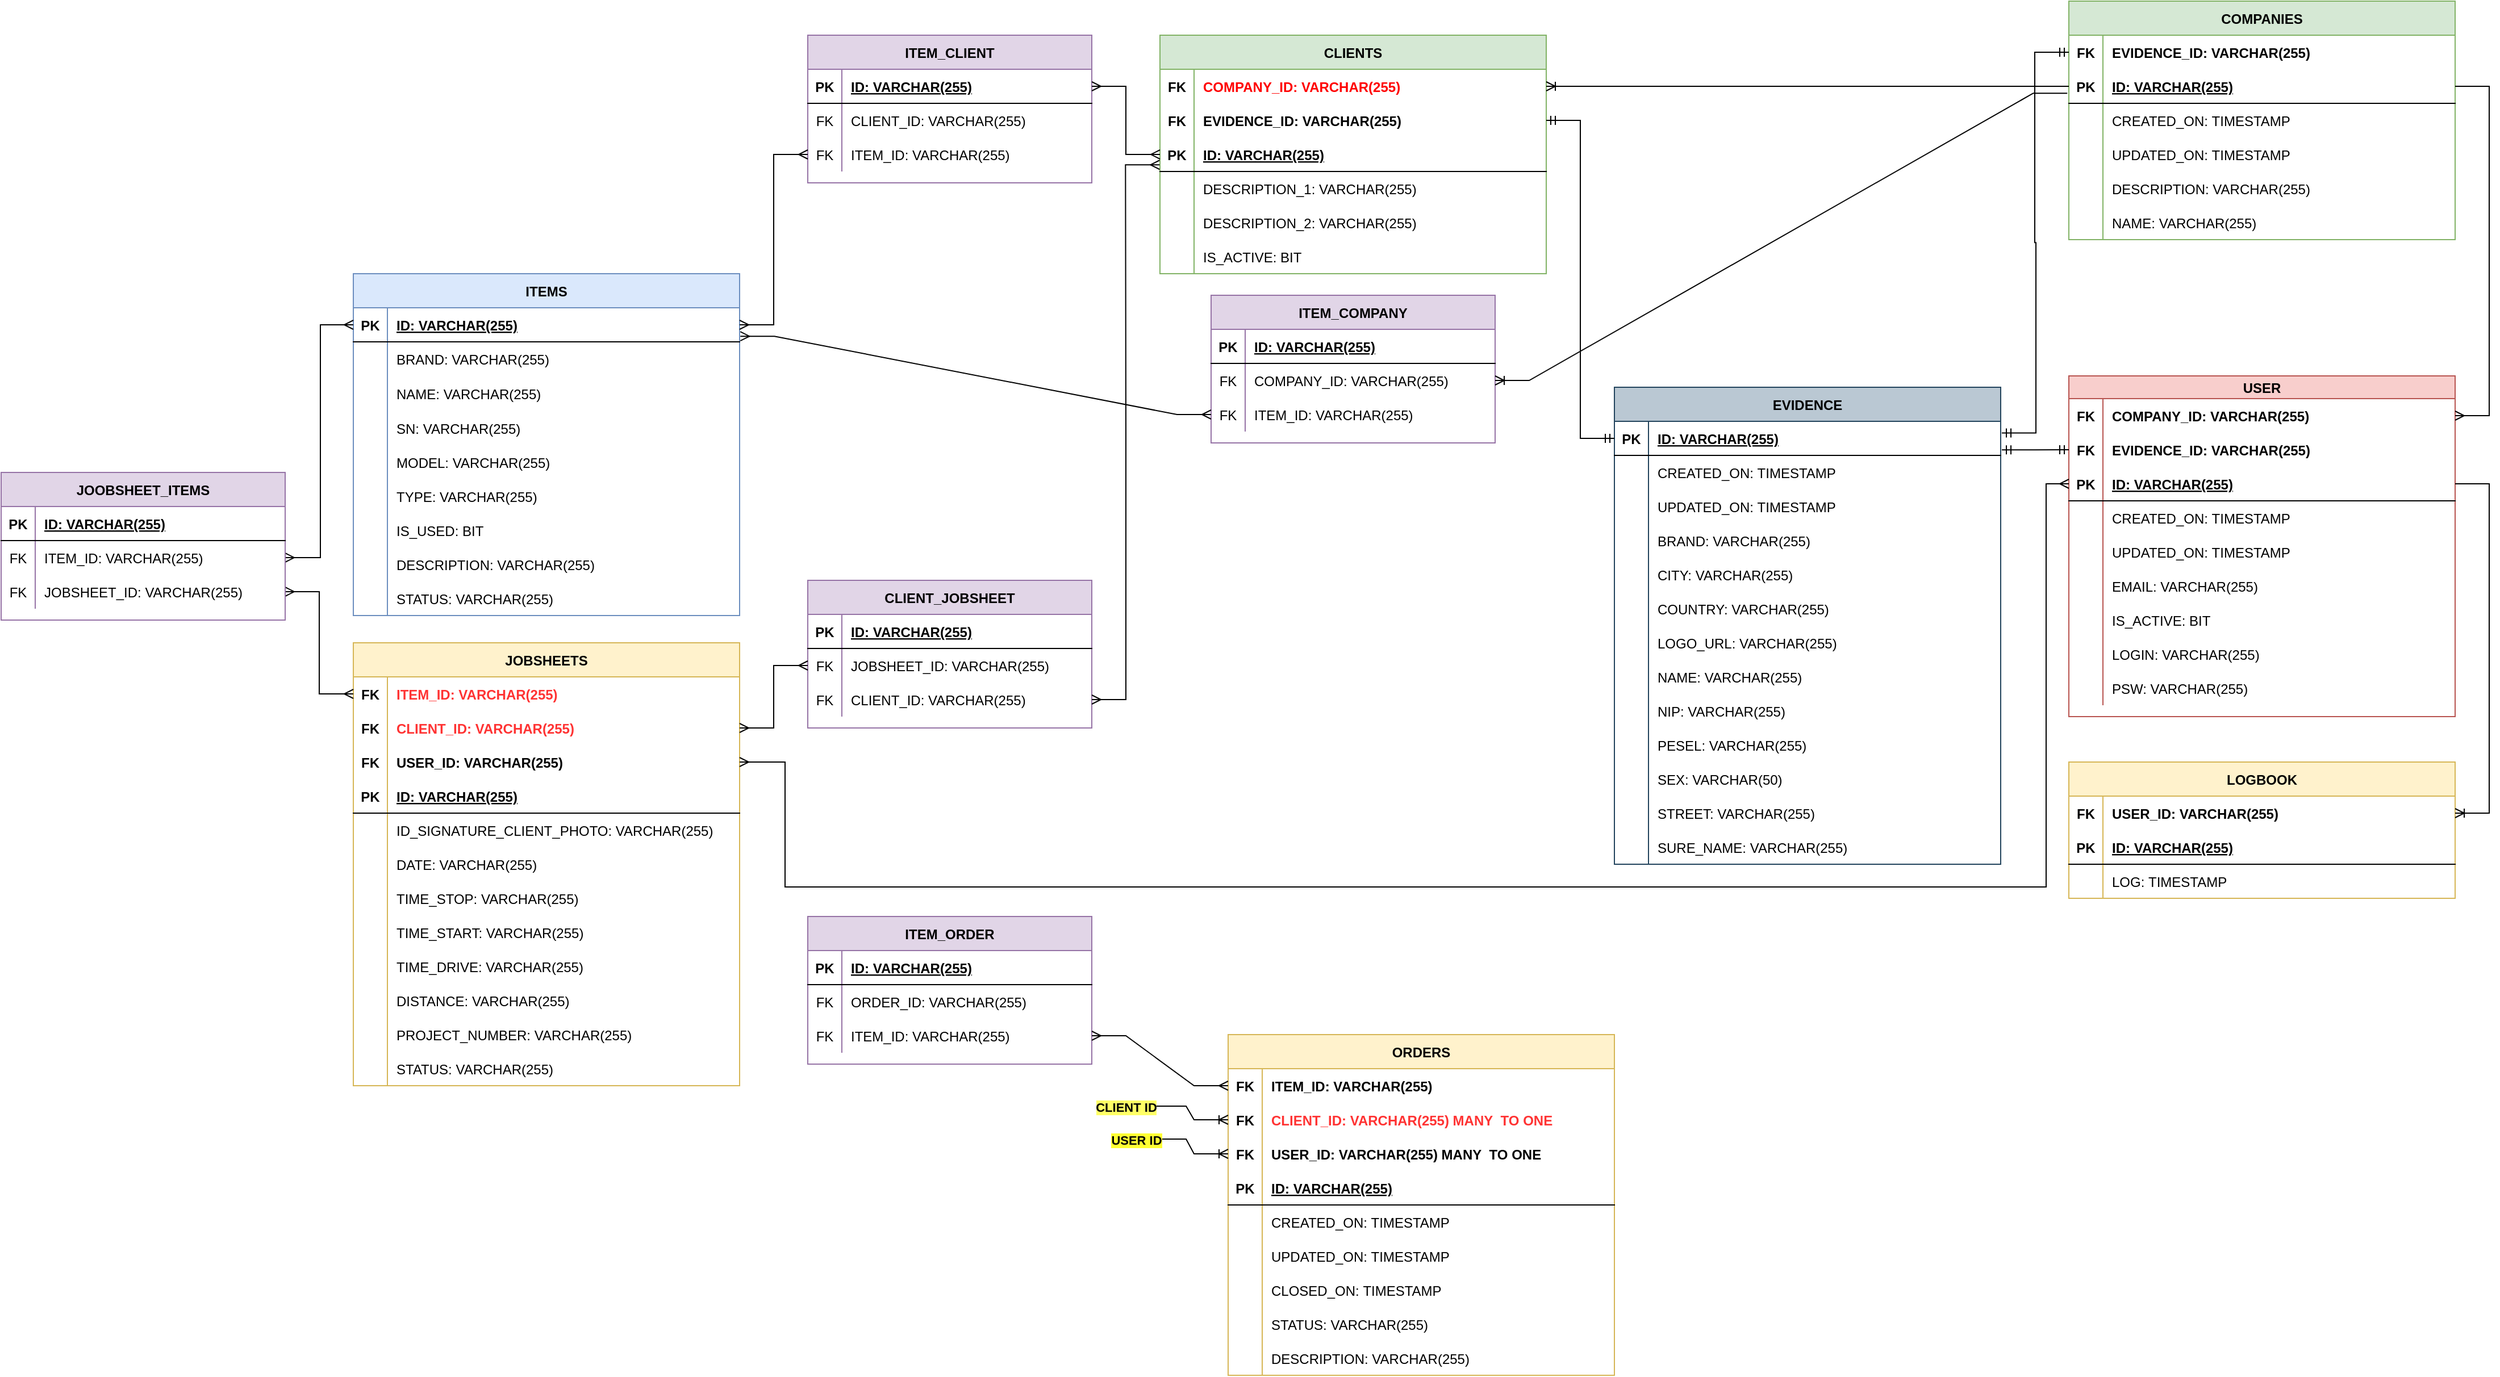 <mxfile version="17.1.4" type="github">
  <diagram name="Db" id="9f46799a-70d6-7492-0946-bef42562c5a5">
    <mxGraphModel dx="3696" dy="944" grid="0" gridSize="10" guides="1" tooltips="1" connect="1" arrows="1" fold="1" page="0" pageScale="1" pageWidth="1100" pageHeight="850" background="none" math="0" shadow="0">
      <root>
        <mxCell id="0" />
        <mxCell id="1" parent="0" />
        <mxCell id="Ui5-Kudlpz7Bua1LDiOy-31" value="USER" style="shape=table;startSize=20;container=1;collapsible=1;childLayout=tableLayout;fixedRows=1;rowLines=0;fontStyle=1;align=center;resizeLast=1;fillColor=#f8cecc;strokeColor=#b85450;" parent="1" vertex="1">
          <mxGeometry x="-40" y="340" width="340" height="300" as="geometry" />
        </mxCell>
        <mxCell id="Ui5-Kudlpz7Bua1LDiOy-65" value="" style="shape=tableRow;horizontal=0;startSize=0;swimlaneHead=0;swimlaneBody=0;fillColor=none;collapsible=0;dropTarget=0;points=[[0,0.5],[1,0.5]];portConstraint=eastwest;top=0;left=0;right=0;bottom=0;" parent="Ui5-Kudlpz7Bua1LDiOy-31" vertex="1">
          <mxGeometry y="20" width="340" height="30" as="geometry" />
        </mxCell>
        <mxCell id="Ui5-Kudlpz7Bua1LDiOy-66" value="FK" style="shape=partialRectangle;connectable=0;fillColor=none;top=0;left=0;bottom=0;right=0;editable=1;overflow=hidden;fontStyle=1" parent="Ui5-Kudlpz7Bua1LDiOy-65" vertex="1">
          <mxGeometry width="30" height="30" as="geometry">
            <mxRectangle width="30" height="30" as="alternateBounds" />
          </mxGeometry>
        </mxCell>
        <mxCell id="Ui5-Kudlpz7Bua1LDiOy-67" value="COMPANY_ID: VARCHAR(255)" style="shape=partialRectangle;connectable=0;fillColor=none;top=0;left=0;bottom=0;right=0;align=left;spacingLeft=6;overflow=hidden;fontStyle=1" parent="Ui5-Kudlpz7Bua1LDiOy-65" vertex="1">
          <mxGeometry x="30" width="310" height="30" as="geometry">
            <mxRectangle width="310" height="30" as="alternateBounds" />
          </mxGeometry>
        </mxCell>
        <mxCell id="Ui5-Kudlpz7Bua1LDiOy-47" value="" style="shape=tableRow;horizontal=0;startSize=0;swimlaneHead=0;swimlaneBody=0;fillColor=none;collapsible=0;dropTarget=0;points=[[0,0.5],[1,0.5]];portConstraint=eastwest;top=0;left=0;right=0;bottom=0;" parent="Ui5-Kudlpz7Bua1LDiOy-31" vertex="1">
          <mxGeometry y="50" width="340" height="30" as="geometry" />
        </mxCell>
        <mxCell id="Ui5-Kudlpz7Bua1LDiOy-48" value="FK" style="shape=partialRectangle;connectable=0;fillColor=none;top=0;left=0;bottom=0;right=0;editable=1;overflow=hidden;fontStyle=1" parent="Ui5-Kudlpz7Bua1LDiOy-47" vertex="1">
          <mxGeometry width="30" height="30" as="geometry">
            <mxRectangle width="30" height="30" as="alternateBounds" />
          </mxGeometry>
        </mxCell>
        <mxCell id="Ui5-Kudlpz7Bua1LDiOy-49" value="EVIDENCE_ID: VARCHAR(255)" style="shape=partialRectangle;connectable=0;fillColor=none;top=0;left=0;bottom=0;right=0;align=left;spacingLeft=6;overflow=hidden;fontStyle=1" parent="Ui5-Kudlpz7Bua1LDiOy-47" vertex="1">
          <mxGeometry x="30" width="310" height="30" as="geometry">
            <mxRectangle width="310" height="30" as="alternateBounds" />
          </mxGeometry>
        </mxCell>
        <mxCell id="Ui5-Kudlpz7Bua1LDiOy-32" value="" style="shape=tableRow;horizontal=0;startSize=0;swimlaneHead=0;swimlaneBody=0;fillColor=none;collapsible=0;dropTarget=0;points=[[0,0.5],[1,0.5]];portConstraint=eastwest;top=0;left=0;right=0;bottom=1;" parent="Ui5-Kudlpz7Bua1LDiOy-31" vertex="1">
          <mxGeometry y="80" width="340" height="30" as="geometry" />
        </mxCell>
        <mxCell id="Ui5-Kudlpz7Bua1LDiOy-33" value="PK" style="shape=partialRectangle;connectable=0;fillColor=none;top=0;left=0;bottom=0;right=0;fontStyle=1;overflow=hidden;" parent="Ui5-Kudlpz7Bua1LDiOy-32" vertex="1">
          <mxGeometry width="30" height="30" as="geometry">
            <mxRectangle width="30" height="30" as="alternateBounds" />
          </mxGeometry>
        </mxCell>
        <mxCell id="Ui5-Kudlpz7Bua1LDiOy-34" value="ID: VARCHAR(255)" style="shape=partialRectangle;connectable=0;fillColor=none;top=0;left=0;bottom=0;right=0;align=left;spacingLeft=6;fontStyle=5;overflow=hidden;" parent="Ui5-Kudlpz7Bua1LDiOy-32" vertex="1">
          <mxGeometry x="30" width="310" height="30" as="geometry">
            <mxRectangle width="310" height="30" as="alternateBounds" />
          </mxGeometry>
        </mxCell>
        <mxCell id="Ui5-Kudlpz7Bua1LDiOy-35" value="" style="shape=tableRow;horizontal=0;startSize=0;swimlaneHead=0;swimlaneBody=0;fillColor=none;collapsible=0;dropTarget=0;points=[[0,0.5],[1,0.5]];portConstraint=eastwest;top=0;left=0;right=0;bottom=0;" parent="Ui5-Kudlpz7Bua1LDiOy-31" vertex="1">
          <mxGeometry y="110" width="340" height="30" as="geometry" />
        </mxCell>
        <mxCell id="Ui5-Kudlpz7Bua1LDiOy-36" value="" style="shape=partialRectangle;connectable=0;fillColor=none;top=0;left=0;bottom=0;right=0;editable=1;overflow=hidden;" parent="Ui5-Kudlpz7Bua1LDiOy-35" vertex="1">
          <mxGeometry width="30" height="30" as="geometry">
            <mxRectangle width="30" height="30" as="alternateBounds" />
          </mxGeometry>
        </mxCell>
        <mxCell id="Ui5-Kudlpz7Bua1LDiOy-37" value="CREATED_ON: TIMESTAMP" style="shape=partialRectangle;connectable=0;fillColor=none;top=0;left=0;bottom=0;right=0;align=left;spacingLeft=6;overflow=hidden;" parent="Ui5-Kudlpz7Bua1LDiOy-35" vertex="1">
          <mxGeometry x="30" width="310" height="30" as="geometry">
            <mxRectangle width="310" height="30" as="alternateBounds" />
          </mxGeometry>
        </mxCell>
        <mxCell id="Ui5-Kudlpz7Bua1LDiOy-38" value="" style="shape=tableRow;horizontal=0;startSize=0;swimlaneHead=0;swimlaneBody=0;fillColor=none;collapsible=0;dropTarget=0;points=[[0,0.5],[1,0.5]];portConstraint=eastwest;top=0;left=0;right=0;bottom=0;" parent="Ui5-Kudlpz7Bua1LDiOy-31" vertex="1">
          <mxGeometry y="140" width="340" height="30" as="geometry" />
        </mxCell>
        <mxCell id="Ui5-Kudlpz7Bua1LDiOy-39" value="" style="shape=partialRectangle;connectable=0;fillColor=none;top=0;left=0;bottom=0;right=0;editable=1;overflow=hidden;" parent="Ui5-Kudlpz7Bua1LDiOy-38" vertex="1">
          <mxGeometry width="30" height="30" as="geometry">
            <mxRectangle width="30" height="30" as="alternateBounds" />
          </mxGeometry>
        </mxCell>
        <mxCell id="Ui5-Kudlpz7Bua1LDiOy-40" value="UPDATED_ON: TIMESTAMP" style="shape=partialRectangle;connectable=0;fillColor=none;top=0;left=0;bottom=0;right=0;align=left;spacingLeft=6;overflow=hidden;" parent="Ui5-Kudlpz7Bua1LDiOy-38" vertex="1">
          <mxGeometry x="30" width="310" height="30" as="geometry">
            <mxRectangle width="310" height="30" as="alternateBounds" />
          </mxGeometry>
        </mxCell>
        <mxCell id="Ui5-Kudlpz7Bua1LDiOy-41" value="" style="shape=tableRow;horizontal=0;startSize=0;swimlaneHead=0;swimlaneBody=0;fillColor=none;collapsible=0;dropTarget=0;points=[[0,0.5],[1,0.5]];portConstraint=eastwest;top=0;left=0;right=0;bottom=0;" parent="Ui5-Kudlpz7Bua1LDiOy-31" vertex="1">
          <mxGeometry y="170" width="340" height="30" as="geometry" />
        </mxCell>
        <mxCell id="Ui5-Kudlpz7Bua1LDiOy-42" value="" style="shape=partialRectangle;connectable=0;fillColor=none;top=0;left=0;bottom=0;right=0;editable=1;overflow=hidden;" parent="Ui5-Kudlpz7Bua1LDiOy-41" vertex="1">
          <mxGeometry width="30" height="30" as="geometry">
            <mxRectangle width="30" height="30" as="alternateBounds" />
          </mxGeometry>
        </mxCell>
        <mxCell id="Ui5-Kudlpz7Bua1LDiOy-43" value="EMAIL: VARCHAR(255)" style="shape=partialRectangle;connectable=0;fillColor=none;top=0;left=0;bottom=0;right=0;align=left;spacingLeft=6;overflow=hidden;" parent="Ui5-Kudlpz7Bua1LDiOy-41" vertex="1">
          <mxGeometry x="30" width="310" height="30" as="geometry">
            <mxRectangle width="310" height="30" as="alternateBounds" />
          </mxGeometry>
        </mxCell>
        <mxCell id="Ui5-Kudlpz7Bua1LDiOy-44" value="" style="shape=tableRow;horizontal=0;startSize=0;swimlaneHead=0;swimlaneBody=0;fillColor=none;collapsible=0;dropTarget=0;points=[[0,0.5],[1,0.5]];portConstraint=eastwest;top=0;left=0;right=0;bottom=0;" parent="Ui5-Kudlpz7Bua1LDiOy-31" vertex="1">
          <mxGeometry y="200" width="340" height="30" as="geometry" />
        </mxCell>
        <mxCell id="Ui5-Kudlpz7Bua1LDiOy-45" value="" style="shape=partialRectangle;connectable=0;fillColor=none;top=0;left=0;bottom=0;right=0;editable=1;overflow=hidden;" parent="Ui5-Kudlpz7Bua1LDiOy-44" vertex="1">
          <mxGeometry width="30" height="30" as="geometry">
            <mxRectangle width="30" height="30" as="alternateBounds" />
          </mxGeometry>
        </mxCell>
        <mxCell id="Ui5-Kudlpz7Bua1LDiOy-46" value="IS_ACTIVE: BIT" style="shape=partialRectangle;connectable=0;fillColor=none;top=0;left=0;bottom=0;right=0;align=left;spacingLeft=6;overflow=hidden;" parent="Ui5-Kudlpz7Bua1LDiOy-44" vertex="1">
          <mxGeometry x="30" width="310" height="30" as="geometry">
            <mxRectangle width="310" height="30" as="alternateBounds" />
          </mxGeometry>
        </mxCell>
        <mxCell id="Ui5-Kudlpz7Bua1LDiOy-56" value="" style="shape=tableRow;horizontal=0;startSize=0;swimlaneHead=0;swimlaneBody=0;fillColor=none;collapsible=0;dropTarget=0;points=[[0,0.5],[1,0.5]];portConstraint=eastwest;top=0;left=0;right=0;bottom=0;" parent="Ui5-Kudlpz7Bua1LDiOy-31" vertex="1">
          <mxGeometry y="230" width="340" height="30" as="geometry" />
        </mxCell>
        <mxCell id="Ui5-Kudlpz7Bua1LDiOy-57" value="" style="shape=partialRectangle;connectable=0;fillColor=none;top=0;left=0;bottom=0;right=0;editable=1;overflow=hidden;" parent="Ui5-Kudlpz7Bua1LDiOy-56" vertex="1">
          <mxGeometry width="30" height="30" as="geometry">
            <mxRectangle width="30" height="30" as="alternateBounds" />
          </mxGeometry>
        </mxCell>
        <mxCell id="Ui5-Kudlpz7Bua1LDiOy-58" value="LOGIN: VARCHAR(255)" style="shape=partialRectangle;connectable=0;fillColor=none;top=0;left=0;bottom=0;right=0;align=left;spacingLeft=6;overflow=hidden;" parent="Ui5-Kudlpz7Bua1LDiOy-56" vertex="1">
          <mxGeometry x="30" width="310" height="30" as="geometry">
            <mxRectangle width="310" height="30" as="alternateBounds" />
          </mxGeometry>
        </mxCell>
        <mxCell id="Ui5-Kudlpz7Bua1LDiOy-59" value="" style="shape=tableRow;horizontal=0;startSize=0;swimlaneHead=0;swimlaneBody=0;fillColor=none;collapsible=0;dropTarget=0;points=[[0,0.5],[1,0.5]];portConstraint=eastwest;top=0;left=0;right=0;bottom=0;" parent="Ui5-Kudlpz7Bua1LDiOy-31" vertex="1">
          <mxGeometry y="260" width="340" height="30" as="geometry" />
        </mxCell>
        <mxCell id="Ui5-Kudlpz7Bua1LDiOy-60" value="" style="shape=partialRectangle;connectable=0;fillColor=none;top=0;left=0;bottom=0;right=0;editable=1;overflow=hidden;" parent="Ui5-Kudlpz7Bua1LDiOy-59" vertex="1">
          <mxGeometry width="30" height="30" as="geometry">
            <mxRectangle width="30" height="30" as="alternateBounds" />
          </mxGeometry>
        </mxCell>
        <mxCell id="Ui5-Kudlpz7Bua1LDiOy-61" value="PSW: VARCHAR(255)" style="shape=partialRectangle;connectable=0;fillColor=none;top=0;left=0;bottom=0;right=0;align=left;spacingLeft=6;overflow=hidden;" parent="Ui5-Kudlpz7Bua1LDiOy-59" vertex="1">
          <mxGeometry x="30" width="310" height="30" as="geometry">
            <mxRectangle width="310" height="30" as="alternateBounds" />
          </mxGeometry>
        </mxCell>
        <mxCell id="Ui5-Kudlpz7Bua1LDiOy-9" value="COMPANIES" style="shape=table;startSize=30;container=1;collapsible=1;childLayout=tableLayout;fixedRows=1;rowLines=0;fontStyle=1;align=center;resizeLast=1;fillColor=#d5e8d4;strokeColor=#82b366;" parent="1" vertex="1">
          <mxGeometry x="-40" y="10" width="340" height="210" as="geometry" />
        </mxCell>
        <mxCell id="Ui5-Kudlpz7Bua1LDiOy-25" value="" style="shape=tableRow;horizontal=0;startSize=0;swimlaneHead=0;swimlaneBody=0;fillColor=none;collapsible=0;dropTarget=0;points=[[0,0.5],[1,0.5]];portConstraint=eastwest;top=0;left=0;right=0;bottom=0;" parent="Ui5-Kudlpz7Bua1LDiOy-9" vertex="1">
          <mxGeometry y="30" width="340" height="30" as="geometry" />
        </mxCell>
        <mxCell id="Ui5-Kudlpz7Bua1LDiOy-26" value="FK" style="shape=partialRectangle;connectable=0;fillColor=none;top=0;left=0;bottom=0;right=0;editable=1;overflow=hidden;fontStyle=1" parent="Ui5-Kudlpz7Bua1LDiOy-25" vertex="1">
          <mxGeometry width="30" height="30" as="geometry">
            <mxRectangle width="30" height="30" as="alternateBounds" />
          </mxGeometry>
        </mxCell>
        <mxCell id="Ui5-Kudlpz7Bua1LDiOy-27" value="EVIDENCE_ID: VARCHAR(255)" style="shape=partialRectangle;connectable=0;fillColor=none;top=0;left=0;bottom=0;right=0;align=left;spacingLeft=6;overflow=hidden;fontStyle=1" parent="Ui5-Kudlpz7Bua1LDiOy-25" vertex="1">
          <mxGeometry x="30" width="310" height="30" as="geometry">
            <mxRectangle width="310" height="30" as="alternateBounds" />
          </mxGeometry>
        </mxCell>
        <mxCell id="Ui5-Kudlpz7Bua1LDiOy-10" value="" style="shape=tableRow;horizontal=0;startSize=0;swimlaneHead=0;swimlaneBody=0;fillColor=none;collapsible=0;dropTarget=0;points=[[0,0.5],[1,0.5]];portConstraint=eastwest;top=0;left=0;right=0;bottom=1;" parent="Ui5-Kudlpz7Bua1LDiOy-9" vertex="1">
          <mxGeometry y="60" width="340" height="30" as="geometry" />
        </mxCell>
        <mxCell id="Ui5-Kudlpz7Bua1LDiOy-11" value="PK" style="shape=partialRectangle;connectable=0;fillColor=none;top=0;left=0;bottom=0;right=0;fontStyle=1;overflow=hidden;" parent="Ui5-Kudlpz7Bua1LDiOy-10" vertex="1">
          <mxGeometry width="30" height="30" as="geometry">
            <mxRectangle width="30" height="30" as="alternateBounds" />
          </mxGeometry>
        </mxCell>
        <mxCell id="Ui5-Kudlpz7Bua1LDiOy-12" value="ID: VARCHAR(255)" style="shape=partialRectangle;connectable=0;fillColor=none;top=0;left=0;bottom=0;right=0;align=left;spacingLeft=6;fontStyle=5;overflow=hidden;" parent="Ui5-Kudlpz7Bua1LDiOy-10" vertex="1">
          <mxGeometry x="30" width="310" height="30" as="geometry">
            <mxRectangle width="310" height="30" as="alternateBounds" />
          </mxGeometry>
        </mxCell>
        <mxCell id="Ui5-Kudlpz7Bua1LDiOy-13" value="" style="shape=tableRow;horizontal=0;startSize=0;swimlaneHead=0;swimlaneBody=0;fillColor=none;collapsible=0;dropTarget=0;points=[[0,0.5],[1,0.5]];portConstraint=eastwest;top=0;left=0;right=0;bottom=0;" parent="Ui5-Kudlpz7Bua1LDiOy-9" vertex="1">
          <mxGeometry y="90" width="340" height="30" as="geometry" />
        </mxCell>
        <mxCell id="Ui5-Kudlpz7Bua1LDiOy-14" value="" style="shape=partialRectangle;connectable=0;fillColor=none;top=0;left=0;bottom=0;right=0;editable=1;overflow=hidden;" parent="Ui5-Kudlpz7Bua1LDiOy-13" vertex="1">
          <mxGeometry width="30" height="30" as="geometry">
            <mxRectangle width="30" height="30" as="alternateBounds" />
          </mxGeometry>
        </mxCell>
        <mxCell id="Ui5-Kudlpz7Bua1LDiOy-15" value="CREATED_ON: TIMESTAMP" style="shape=partialRectangle;connectable=0;fillColor=none;top=0;left=0;bottom=0;right=0;align=left;spacingLeft=6;overflow=hidden;" parent="Ui5-Kudlpz7Bua1LDiOy-13" vertex="1">
          <mxGeometry x="30" width="310" height="30" as="geometry">
            <mxRectangle width="310" height="30" as="alternateBounds" />
          </mxGeometry>
        </mxCell>
        <mxCell id="Ui5-Kudlpz7Bua1LDiOy-16" value="" style="shape=tableRow;horizontal=0;startSize=0;swimlaneHead=0;swimlaneBody=0;fillColor=none;collapsible=0;dropTarget=0;points=[[0,0.5],[1,0.5]];portConstraint=eastwest;top=0;left=0;right=0;bottom=0;" parent="Ui5-Kudlpz7Bua1LDiOy-9" vertex="1">
          <mxGeometry y="120" width="340" height="30" as="geometry" />
        </mxCell>
        <mxCell id="Ui5-Kudlpz7Bua1LDiOy-17" value="" style="shape=partialRectangle;connectable=0;fillColor=none;top=0;left=0;bottom=0;right=0;editable=1;overflow=hidden;" parent="Ui5-Kudlpz7Bua1LDiOy-16" vertex="1">
          <mxGeometry width="30" height="30" as="geometry">
            <mxRectangle width="30" height="30" as="alternateBounds" />
          </mxGeometry>
        </mxCell>
        <mxCell id="Ui5-Kudlpz7Bua1LDiOy-18" value="UPDATED_ON: TIMESTAMP" style="shape=partialRectangle;connectable=0;fillColor=none;top=0;left=0;bottom=0;right=0;align=left;spacingLeft=6;overflow=hidden;" parent="Ui5-Kudlpz7Bua1LDiOy-16" vertex="1">
          <mxGeometry x="30" width="310" height="30" as="geometry">
            <mxRectangle width="310" height="30" as="alternateBounds" />
          </mxGeometry>
        </mxCell>
        <mxCell id="Ui5-Kudlpz7Bua1LDiOy-19" value="" style="shape=tableRow;horizontal=0;startSize=0;swimlaneHead=0;swimlaneBody=0;fillColor=none;collapsible=0;dropTarget=0;points=[[0,0.5],[1,0.5]];portConstraint=eastwest;top=0;left=0;right=0;bottom=0;" parent="Ui5-Kudlpz7Bua1LDiOy-9" vertex="1">
          <mxGeometry y="150" width="340" height="30" as="geometry" />
        </mxCell>
        <mxCell id="Ui5-Kudlpz7Bua1LDiOy-20" value="" style="shape=partialRectangle;connectable=0;fillColor=none;top=0;left=0;bottom=0;right=0;editable=1;overflow=hidden;" parent="Ui5-Kudlpz7Bua1LDiOy-19" vertex="1">
          <mxGeometry width="30" height="30" as="geometry">
            <mxRectangle width="30" height="30" as="alternateBounds" />
          </mxGeometry>
        </mxCell>
        <mxCell id="Ui5-Kudlpz7Bua1LDiOy-21" value="DESCRIPTION: VARCHAR(255)" style="shape=partialRectangle;connectable=0;fillColor=none;top=0;left=0;bottom=0;right=0;align=left;spacingLeft=6;overflow=hidden;" parent="Ui5-Kudlpz7Bua1LDiOy-19" vertex="1">
          <mxGeometry x="30" width="310" height="30" as="geometry">
            <mxRectangle width="310" height="30" as="alternateBounds" />
          </mxGeometry>
        </mxCell>
        <mxCell id="Ui5-Kudlpz7Bua1LDiOy-22" value="" style="shape=tableRow;horizontal=0;startSize=0;swimlaneHead=0;swimlaneBody=0;fillColor=none;collapsible=0;dropTarget=0;points=[[0,0.5],[1,0.5]];portConstraint=eastwest;top=0;left=0;right=0;bottom=0;" parent="Ui5-Kudlpz7Bua1LDiOy-9" vertex="1">
          <mxGeometry y="180" width="340" height="30" as="geometry" />
        </mxCell>
        <mxCell id="Ui5-Kudlpz7Bua1LDiOy-23" value="" style="shape=partialRectangle;connectable=0;fillColor=none;top=0;left=0;bottom=0;right=0;editable=1;overflow=hidden;" parent="Ui5-Kudlpz7Bua1LDiOy-22" vertex="1">
          <mxGeometry width="30" height="30" as="geometry">
            <mxRectangle width="30" height="30" as="alternateBounds" />
          </mxGeometry>
        </mxCell>
        <mxCell id="Ui5-Kudlpz7Bua1LDiOy-24" value="NAME: VARCHAR(255)" style="shape=partialRectangle;connectable=0;fillColor=none;top=0;left=0;bottom=0;right=0;align=left;spacingLeft=6;overflow=hidden;" parent="Ui5-Kudlpz7Bua1LDiOy-22" vertex="1">
          <mxGeometry x="30" width="310" height="30" as="geometry">
            <mxRectangle width="310" height="30" as="alternateBounds" />
          </mxGeometry>
        </mxCell>
        <mxCell id="Ui5-Kudlpz7Bua1LDiOy-68" value="" style="edgeStyle=entityRelationEdgeStyle;fontSize=12;html=1;endArrow=ERmany;rounded=0;" parent="1" source="Ui5-Kudlpz7Bua1LDiOy-10" target="Ui5-Kudlpz7Bua1LDiOy-65" edge="1">
          <mxGeometry width="100" height="100" relative="1" as="geometry">
            <mxPoint x="500" y="290" as="sourcePoint" />
            <mxPoint x="600" y="190" as="targetPoint" />
          </mxGeometry>
        </mxCell>
        <mxCell id="Ui5-Kudlpz7Bua1LDiOy-69" value="EVIDENCE" style="shape=table;startSize=30;container=1;collapsible=1;childLayout=tableLayout;fixedRows=1;rowLines=0;fontStyle=1;align=center;resizeLast=1;fillColor=#bac8d3;strokeColor=#23445d;" parent="1" vertex="1">
          <mxGeometry x="-440" y="350" width="340" height="420" as="geometry">
            <mxRectangle x="-320" y="270" width="90" height="30" as="alternateBounds" />
          </mxGeometry>
        </mxCell>
        <mxCell id="Ui5-Kudlpz7Bua1LDiOy-73" value="" style="shape=tableRow;horizontal=0;startSize=0;swimlaneHead=0;swimlaneBody=0;fillColor=none;collapsible=0;dropTarget=0;points=[[0,0.5],[1,0.5]];portConstraint=eastwest;top=0;left=0;right=0;bottom=1;" parent="Ui5-Kudlpz7Bua1LDiOy-69" vertex="1">
          <mxGeometry y="30" width="340" height="30" as="geometry" />
        </mxCell>
        <mxCell id="Ui5-Kudlpz7Bua1LDiOy-74" value="PK" style="shape=partialRectangle;connectable=0;fillColor=none;top=0;left=0;bottom=0;right=0;fontStyle=1;overflow=hidden;" parent="Ui5-Kudlpz7Bua1LDiOy-73" vertex="1">
          <mxGeometry width="30" height="30" as="geometry">
            <mxRectangle width="30" height="30" as="alternateBounds" />
          </mxGeometry>
        </mxCell>
        <mxCell id="Ui5-Kudlpz7Bua1LDiOy-75" value="ID: VARCHAR(255)" style="shape=partialRectangle;connectable=0;fillColor=none;top=0;left=0;bottom=0;right=0;align=left;spacingLeft=6;fontStyle=5;overflow=hidden;" parent="Ui5-Kudlpz7Bua1LDiOy-73" vertex="1">
          <mxGeometry x="30" width="310" height="30" as="geometry">
            <mxRectangle width="310" height="30" as="alternateBounds" />
          </mxGeometry>
        </mxCell>
        <mxCell id="Ui5-Kudlpz7Bua1LDiOy-76" value="" style="shape=tableRow;horizontal=0;startSize=0;swimlaneHead=0;swimlaneBody=0;fillColor=none;collapsible=0;dropTarget=0;points=[[0,0.5],[1,0.5]];portConstraint=eastwest;top=0;left=0;right=0;bottom=0;" parent="Ui5-Kudlpz7Bua1LDiOy-69" vertex="1">
          <mxGeometry y="60" width="340" height="30" as="geometry" />
        </mxCell>
        <mxCell id="Ui5-Kudlpz7Bua1LDiOy-77" value="" style="shape=partialRectangle;connectable=0;fillColor=none;top=0;left=0;bottom=0;right=0;editable=1;overflow=hidden;" parent="Ui5-Kudlpz7Bua1LDiOy-76" vertex="1">
          <mxGeometry width="30" height="30" as="geometry">
            <mxRectangle width="30" height="30" as="alternateBounds" />
          </mxGeometry>
        </mxCell>
        <mxCell id="Ui5-Kudlpz7Bua1LDiOy-78" value="CREATED_ON: TIMESTAMP" style="shape=partialRectangle;connectable=0;fillColor=none;top=0;left=0;bottom=0;right=0;align=left;spacingLeft=6;overflow=hidden;" parent="Ui5-Kudlpz7Bua1LDiOy-76" vertex="1">
          <mxGeometry x="30" width="310" height="30" as="geometry">
            <mxRectangle width="310" height="30" as="alternateBounds" />
          </mxGeometry>
        </mxCell>
        <mxCell id="Ui5-Kudlpz7Bua1LDiOy-79" value="" style="shape=tableRow;horizontal=0;startSize=0;swimlaneHead=0;swimlaneBody=0;fillColor=none;collapsible=0;dropTarget=0;points=[[0,0.5],[1,0.5]];portConstraint=eastwest;top=0;left=0;right=0;bottom=0;" parent="Ui5-Kudlpz7Bua1LDiOy-69" vertex="1">
          <mxGeometry y="90" width="340" height="30" as="geometry" />
        </mxCell>
        <mxCell id="Ui5-Kudlpz7Bua1LDiOy-80" value="" style="shape=partialRectangle;connectable=0;fillColor=none;top=0;left=0;bottom=0;right=0;editable=1;overflow=hidden;" parent="Ui5-Kudlpz7Bua1LDiOy-79" vertex="1">
          <mxGeometry width="30" height="30" as="geometry">
            <mxRectangle width="30" height="30" as="alternateBounds" />
          </mxGeometry>
        </mxCell>
        <mxCell id="Ui5-Kudlpz7Bua1LDiOy-81" value="UPDATED_ON: TIMESTAMP" style="shape=partialRectangle;connectable=0;fillColor=none;top=0;left=0;bottom=0;right=0;align=left;spacingLeft=6;overflow=hidden;" parent="Ui5-Kudlpz7Bua1LDiOy-79" vertex="1">
          <mxGeometry x="30" width="310" height="30" as="geometry">
            <mxRectangle width="310" height="30" as="alternateBounds" />
          </mxGeometry>
        </mxCell>
        <mxCell id="Ui5-Kudlpz7Bua1LDiOy-82" value="" style="shape=tableRow;horizontal=0;startSize=0;swimlaneHead=0;swimlaneBody=0;fillColor=none;collapsible=0;dropTarget=0;points=[[0,0.5],[1,0.5]];portConstraint=eastwest;top=0;left=0;right=0;bottom=0;" parent="Ui5-Kudlpz7Bua1LDiOy-69" vertex="1">
          <mxGeometry y="120" width="340" height="30" as="geometry" />
        </mxCell>
        <mxCell id="Ui5-Kudlpz7Bua1LDiOy-83" value="" style="shape=partialRectangle;connectable=0;fillColor=none;top=0;left=0;bottom=0;right=0;editable=1;overflow=hidden;" parent="Ui5-Kudlpz7Bua1LDiOy-82" vertex="1">
          <mxGeometry width="30" height="30" as="geometry">
            <mxRectangle width="30" height="30" as="alternateBounds" />
          </mxGeometry>
        </mxCell>
        <mxCell id="Ui5-Kudlpz7Bua1LDiOy-84" value="BRAND: VARCHAR(255)" style="shape=partialRectangle;connectable=0;fillColor=none;top=0;left=0;bottom=0;right=0;align=left;spacingLeft=6;overflow=hidden;" parent="Ui5-Kudlpz7Bua1LDiOy-82" vertex="1">
          <mxGeometry x="30" width="310" height="30" as="geometry">
            <mxRectangle width="310" height="30" as="alternateBounds" />
          </mxGeometry>
        </mxCell>
        <mxCell id="Ui5-Kudlpz7Bua1LDiOy-85" value="" style="shape=tableRow;horizontal=0;startSize=0;swimlaneHead=0;swimlaneBody=0;fillColor=none;collapsible=0;dropTarget=0;points=[[0,0.5],[1,0.5]];portConstraint=eastwest;top=0;left=0;right=0;bottom=0;" parent="Ui5-Kudlpz7Bua1LDiOy-69" vertex="1">
          <mxGeometry y="150" width="340" height="30" as="geometry" />
        </mxCell>
        <mxCell id="Ui5-Kudlpz7Bua1LDiOy-86" value="" style="shape=partialRectangle;connectable=0;fillColor=none;top=0;left=0;bottom=0;right=0;editable=1;overflow=hidden;" parent="Ui5-Kudlpz7Bua1LDiOy-85" vertex="1">
          <mxGeometry width="30" height="30" as="geometry">
            <mxRectangle width="30" height="30" as="alternateBounds" />
          </mxGeometry>
        </mxCell>
        <mxCell id="Ui5-Kudlpz7Bua1LDiOy-87" value="CITY: VARCHAR(255)" style="shape=partialRectangle;connectable=0;fillColor=none;top=0;left=0;bottom=0;right=0;align=left;spacingLeft=6;overflow=hidden;" parent="Ui5-Kudlpz7Bua1LDiOy-85" vertex="1">
          <mxGeometry x="30" width="310" height="30" as="geometry">
            <mxRectangle width="310" height="30" as="alternateBounds" />
          </mxGeometry>
        </mxCell>
        <mxCell id="Ui5-Kudlpz7Bua1LDiOy-88" value="" style="shape=tableRow;horizontal=0;startSize=0;swimlaneHead=0;swimlaneBody=0;fillColor=none;collapsible=0;dropTarget=0;points=[[0,0.5],[1,0.5]];portConstraint=eastwest;top=0;left=0;right=0;bottom=0;" parent="Ui5-Kudlpz7Bua1LDiOy-69" vertex="1">
          <mxGeometry y="180" width="340" height="30" as="geometry" />
        </mxCell>
        <mxCell id="Ui5-Kudlpz7Bua1LDiOy-89" value="" style="shape=partialRectangle;connectable=0;fillColor=none;top=0;left=0;bottom=0;right=0;editable=1;overflow=hidden;" parent="Ui5-Kudlpz7Bua1LDiOy-88" vertex="1">
          <mxGeometry width="30" height="30" as="geometry">
            <mxRectangle width="30" height="30" as="alternateBounds" />
          </mxGeometry>
        </mxCell>
        <mxCell id="Ui5-Kudlpz7Bua1LDiOy-90" value="COUNTRY: VARCHAR(255)" style="shape=partialRectangle;connectable=0;fillColor=none;top=0;left=0;bottom=0;right=0;align=left;spacingLeft=6;overflow=hidden;" parent="Ui5-Kudlpz7Bua1LDiOy-88" vertex="1">
          <mxGeometry x="30" width="310" height="30" as="geometry">
            <mxRectangle width="310" height="30" as="alternateBounds" />
          </mxGeometry>
        </mxCell>
        <mxCell id="Ui5-Kudlpz7Bua1LDiOy-91" value="" style="shape=tableRow;horizontal=0;startSize=0;swimlaneHead=0;swimlaneBody=0;fillColor=none;collapsible=0;dropTarget=0;points=[[0,0.5],[1,0.5]];portConstraint=eastwest;top=0;left=0;right=0;bottom=0;" parent="Ui5-Kudlpz7Bua1LDiOy-69" vertex="1">
          <mxGeometry y="210" width="340" height="30" as="geometry" />
        </mxCell>
        <mxCell id="Ui5-Kudlpz7Bua1LDiOy-92" value="" style="shape=partialRectangle;connectable=0;fillColor=none;top=0;left=0;bottom=0;right=0;editable=1;overflow=hidden;" parent="Ui5-Kudlpz7Bua1LDiOy-91" vertex="1">
          <mxGeometry width="30" height="30" as="geometry">
            <mxRectangle width="30" height="30" as="alternateBounds" />
          </mxGeometry>
        </mxCell>
        <mxCell id="Ui5-Kudlpz7Bua1LDiOy-93" value="LOGO_URL: VARCHAR(255)" style="shape=partialRectangle;connectable=0;fillColor=none;top=0;left=0;bottom=0;right=0;align=left;spacingLeft=6;overflow=hidden;" parent="Ui5-Kudlpz7Bua1LDiOy-91" vertex="1">
          <mxGeometry x="30" width="310" height="30" as="geometry">
            <mxRectangle width="310" height="30" as="alternateBounds" />
          </mxGeometry>
        </mxCell>
        <mxCell id="Ui5-Kudlpz7Bua1LDiOy-94" value="" style="shape=tableRow;horizontal=0;startSize=0;swimlaneHead=0;swimlaneBody=0;fillColor=none;collapsible=0;dropTarget=0;points=[[0,0.5],[1,0.5]];portConstraint=eastwest;top=0;left=0;right=0;bottom=0;" parent="Ui5-Kudlpz7Bua1LDiOy-69" vertex="1">
          <mxGeometry y="240" width="340" height="30" as="geometry" />
        </mxCell>
        <mxCell id="Ui5-Kudlpz7Bua1LDiOy-95" value="" style="shape=partialRectangle;connectable=0;fillColor=none;top=0;left=0;bottom=0;right=0;editable=1;overflow=hidden;" parent="Ui5-Kudlpz7Bua1LDiOy-94" vertex="1">
          <mxGeometry width="30" height="30" as="geometry">
            <mxRectangle width="30" height="30" as="alternateBounds" />
          </mxGeometry>
        </mxCell>
        <mxCell id="Ui5-Kudlpz7Bua1LDiOy-96" value="NAME: VARCHAR(255)" style="shape=partialRectangle;connectable=0;fillColor=none;top=0;left=0;bottom=0;right=0;align=left;spacingLeft=6;overflow=hidden;" parent="Ui5-Kudlpz7Bua1LDiOy-94" vertex="1">
          <mxGeometry x="30" width="310" height="30" as="geometry">
            <mxRectangle width="310" height="30" as="alternateBounds" />
          </mxGeometry>
        </mxCell>
        <mxCell id="Ui5-Kudlpz7Bua1LDiOy-97" value="" style="shape=tableRow;horizontal=0;startSize=0;swimlaneHead=0;swimlaneBody=0;fillColor=none;collapsible=0;dropTarget=0;points=[[0,0.5],[1,0.5]];portConstraint=eastwest;top=0;left=0;right=0;bottom=0;" parent="Ui5-Kudlpz7Bua1LDiOy-69" vertex="1">
          <mxGeometry y="270" width="340" height="30" as="geometry" />
        </mxCell>
        <mxCell id="Ui5-Kudlpz7Bua1LDiOy-98" value="" style="shape=partialRectangle;connectable=0;fillColor=none;top=0;left=0;bottom=0;right=0;editable=1;overflow=hidden;" parent="Ui5-Kudlpz7Bua1LDiOy-97" vertex="1">
          <mxGeometry width="30" height="30" as="geometry">
            <mxRectangle width="30" height="30" as="alternateBounds" />
          </mxGeometry>
        </mxCell>
        <mxCell id="Ui5-Kudlpz7Bua1LDiOy-99" value="NIP: VARCHAR(255)" style="shape=partialRectangle;connectable=0;fillColor=none;top=0;left=0;bottom=0;right=0;align=left;spacingLeft=6;overflow=hidden;" parent="Ui5-Kudlpz7Bua1LDiOy-97" vertex="1">
          <mxGeometry x="30" width="310" height="30" as="geometry">
            <mxRectangle width="310" height="30" as="alternateBounds" />
          </mxGeometry>
        </mxCell>
        <mxCell id="Ui5-Kudlpz7Bua1LDiOy-100" value="" style="shape=tableRow;horizontal=0;startSize=0;swimlaneHead=0;swimlaneBody=0;fillColor=none;collapsible=0;dropTarget=0;points=[[0,0.5],[1,0.5]];portConstraint=eastwest;top=0;left=0;right=0;bottom=0;" parent="Ui5-Kudlpz7Bua1LDiOy-69" vertex="1">
          <mxGeometry y="300" width="340" height="30" as="geometry" />
        </mxCell>
        <mxCell id="Ui5-Kudlpz7Bua1LDiOy-101" value="" style="shape=partialRectangle;connectable=0;fillColor=none;top=0;left=0;bottom=0;right=0;editable=1;overflow=hidden;" parent="Ui5-Kudlpz7Bua1LDiOy-100" vertex="1">
          <mxGeometry width="30" height="30" as="geometry">
            <mxRectangle width="30" height="30" as="alternateBounds" />
          </mxGeometry>
        </mxCell>
        <mxCell id="Ui5-Kudlpz7Bua1LDiOy-102" value="PESEL: VARCHAR(255)" style="shape=partialRectangle;connectable=0;fillColor=none;top=0;left=0;bottom=0;right=0;align=left;spacingLeft=6;overflow=hidden;" parent="Ui5-Kudlpz7Bua1LDiOy-100" vertex="1">
          <mxGeometry x="30" width="310" height="30" as="geometry">
            <mxRectangle width="310" height="30" as="alternateBounds" />
          </mxGeometry>
        </mxCell>
        <mxCell id="Ui5-Kudlpz7Bua1LDiOy-103" value="" style="shape=tableRow;horizontal=0;startSize=0;swimlaneHead=0;swimlaneBody=0;fillColor=none;collapsible=0;dropTarget=0;points=[[0,0.5],[1,0.5]];portConstraint=eastwest;top=0;left=0;right=0;bottom=0;" parent="Ui5-Kudlpz7Bua1LDiOy-69" vertex="1">
          <mxGeometry y="330" width="340" height="30" as="geometry" />
        </mxCell>
        <mxCell id="Ui5-Kudlpz7Bua1LDiOy-104" value="" style="shape=partialRectangle;connectable=0;fillColor=none;top=0;left=0;bottom=0;right=0;editable=1;overflow=hidden;" parent="Ui5-Kudlpz7Bua1LDiOy-103" vertex="1">
          <mxGeometry width="30" height="30" as="geometry">
            <mxRectangle width="30" height="30" as="alternateBounds" />
          </mxGeometry>
        </mxCell>
        <mxCell id="Ui5-Kudlpz7Bua1LDiOy-105" value="SEX: VARCHAR(50)" style="shape=partialRectangle;connectable=0;fillColor=none;top=0;left=0;bottom=0;right=0;align=left;spacingLeft=6;overflow=hidden;" parent="Ui5-Kudlpz7Bua1LDiOy-103" vertex="1">
          <mxGeometry x="30" width="310" height="30" as="geometry">
            <mxRectangle width="310" height="30" as="alternateBounds" />
          </mxGeometry>
        </mxCell>
        <mxCell id="Ui5-Kudlpz7Bua1LDiOy-106" value="" style="shape=tableRow;horizontal=0;startSize=0;swimlaneHead=0;swimlaneBody=0;fillColor=none;collapsible=0;dropTarget=0;points=[[0,0.5],[1,0.5]];portConstraint=eastwest;top=0;left=0;right=0;bottom=0;" parent="Ui5-Kudlpz7Bua1LDiOy-69" vertex="1">
          <mxGeometry y="360" width="340" height="30" as="geometry" />
        </mxCell>
        <mxCell id="Ui5-Kudlpz7Bua1LDiOy-107" value="" style="shape=partialRectangle;connectable=0;fillColor=none;top=0;left=0;bottom=0;right=0;editable=1;overflow=hidden;" parent="Ui5-Kudlpz7Bua1LDiOy-106" vertex="1">
          <mxGeometry width="30" height="30" as="geometry">
            <mxRectangle width="30" height="30" as="alternateBounds" />
          </mxGeometry>
        </mxCell>
        <mxCell id="Ui5-Kudlpz7Bua1LDiOy-108" value="STREET: VARCHAR(255)" style="shape=partialRectangle;connectable=0;fillColor=none;top=0;left=0;bottom=0;right=0;align=left;spacingLeft=6;overflow=hidden;" parent="Ui5-Kudlpz7Bua1LDiOy-106" vertex="1">
          <mxGeometry x="30" width="310" height="30" as="geometry">
            <mxRectangle width="310" height="30" as="alternateBounds" />
          </mxGeometry>
        </mxCell>
        <mxCell id="Ui5-Kudlpz7Bua1LDiOy-109" value="" style="shape=tableRow;horizontal=0;startSize=0;swimlaneHead=0;swimlaneBody=0;fillColor=none;collapsible=0;dropTarget=0;points=[[0,0.5],[1,0.5]];portConstraint=eastwest;top=0;left=0;right=0;bottom=0;" parent="Ui5-Kudlpz7Bua1LDiOy-69" vertex="1">
          <mxGeometry y="390" width="340" height="30" as="geometry" />
        </mxCell>
        <mxCell id="Ui5-Kudlpz7Bua1LDiOy-110" value="" style="shape=partialRectangle;connectable=0;fillColor=none;top=0;left=0;bottom=0;right=0;editable=1;overflow=hidden;" parent="Ui5-Kudlpz7Bua1LDiOy-109" vertex="1">
          <mxGeometry width="30" height="30" as="geometry">
            <mxRectangle width="30" height="30" as="alternateBounds" />
          </mxGeometry>
        </mxCell>
        <mxCell id="Ui5-Kudlpz7Bua1LDiOy-111" value="SURE_NAME: VARCHAR(255)" style="shape=partialRectangle;connectable=0;fillColor=none;top=0;left=0;bottom=0;right=0;align=left;spacingLeft=6;overflow=hidden;" parent="Ui5-Kudlpz7Bua1LDiOy-109" vertex="1">
          <mxGeometry x="30" width="310" height="30" as="geometry">
            <mxRectangle width="310" height="30" as="alternateBounds" />
          </mxGeometry>
        </mxCell>
        <mxCell id="Ui5-Kudlpz7Bua1LDiOy-115" value="" style="edgeStyle=entityRelationEdgeStyle;fontSize=12;html=1;endArrow=ERmandOne;startArrow=ERmandOne;rounded=0;exitX=1.003;exitY=0.839;exitDx=0;exitDy=0;exitPerimeter=0;" parent="1" source="Ui5-Kudlpz7Bua1LDiOy-73" target="Ui5-Kudlpz7Bua1LDiOy-47" edge="1">
          <mxGeometry width="100" height="100" relative="1" as="geometry">
            <mxPoint x="500" y="290" as="sourcePoint" />
            <mxPoint x="600" y="190" as="targetPoint" />
          </mxGeometry>
        </mxCell>
        <mxCell id="Ui5-Kudlpz7Bua1LDiOy-117" value="" style="edgeStyle=entityRelationEdgeStyle;fontSize=12;html=1;endArrow=ERmandOne;startArrow=ERmandOne;rounded=0;entryX=0;entryY=0.5;entryDx=0;entryDy=0;exitX=1.003;exitY=0.341;exitDx=0;exitDy=0;exitPerimeter=0;" parent="1" source="Ui5-Kudlpz7Bua1LDiOy-73" target="Ui5-Kudlpz7Bua1LDiOy-25" edge="1">
          <mxGeometry width="100" height="100" relative="1" as="geometry">
            <mxPoint x="-106" y="395" as="sourcePoint" />
            <mxPoint x="600" y="190" as="targetPoint" />
          </mxGeometry>
        </mxCell>
        <mxCell id="Ui5-Kudlpz7Bua1LDiOy-158" value="LOGBOOK" style="shape=table;startSize=30;container=1;collapsible=1;childLayout=tableLayout;fixedRows=1;rowLines=0;fontStyle=1;align=center;resizeLast=1;fillColor=#fff2cc;strokeColor=#d6b656;" parent="1" vertex="1">
          <mxGeometry x="-40" y="680" width="340" height="120" as="geometry" />
        </mxCell>
        <mxCell id="Ui5-Kudlpz7Bua1LDiOy-159" value="" style="shape=tableRow;horizontal=0;startSize=0;swimlaneHead=0;swimlaneBody=0;fillColor=none;collapsible=0;dropTarget=0;points=[[0,0.5],[1,0.5]];portConstraint=eastwest;top=0;left=0;right=0;bottom=0;" parent="Ui5-Kudlpz7Bua1LDiOy-158" vertex="1">
          <mxGeometry y="30" width="340" height="30" as="geometry" />
        </mxCell>
        <mxCell id="Ui5-Kudlpz7Bua1LDiOy-160" value="FK" style="shape=partialRectangle;connectable=0;fillColor=none;top=0;left=0;bottom=0;right=0;editable=1;overflow=hidden;fontStyle=1" parent="Ui5-Kudlpz7Bua1LDiOy-159" vertex="1">
          <mxGeometry width="30" height="30" as="geometry">
            <mxRectangle width="30" height="30" as="alternateBounds" />
          </mxGeometry>
        </mxCell>
        <mxCell id="Ui5-Kudlpz7Bua1LDiOy-161" value="USER_ID: VARCHAR(255)" style="shape=partialRectangle;connectable=0;fillColor=none;top=0;left=0;bottom=0;right=0;align=left;spacingLeft=6;overflow=hidden;fontStyle=1" parent="Ui5-Kudlpz7Bua1LDiOy-159" vertex="1">
          <mxGeometry x="30" width="310" height="30" as="geometry">
            <mxRectangle width="310" height="30" as="alternateBounds" />
          </mxGeometry>
        </mxCell>
        <mxCell id="Ui5-Kudlpz7Bua1LDiOy-162" value="" style="shape=tableRow;horizontal=0;startSize=0;swimlaneHead=0;swimlaneBody=0;fillColor=none;collapsible=0;dropTarget=0;points=[[0,0.5],[1,0.5]];portConstraint=eastwest;top=0;left=0;right=0;bottom=1;" parent="Ui5-Kudlpz7Bua1LDiOy-158" vertex="1">
          <mxGeometry y="60" width="340" height="30" as="geometry" />
        </mxCell>
        <mxCell id="Ui5-Kudlpz7Bua1LDiOy-163" value="PK" style="shape=partialRectangle;connectable=0;fillColor=none;top=0;left=0;bottom=0;right=0;fontStyle=1;overflow=hidden;" parent="Ui5-Kudlpz7Bua1LDiOy-162" vertex="1">
          <mxGeometry width="30" height="30" as="geometry">
            <mxRectangle width="30" height="30" as="alternateBounds" />
          </mxGeometry>
        </mxCell>
        <mxCell id="Ui5-Kudlpz7Bua1LDiOy-164" value="ID: VARCHAR(255)" style="shape=partialRectangle;connectable=0;fillColor=none;top=0;left=0;bottom=0;right=0;align=left;spacingLeft=6;fontStyle=5;overflow=hidden;" parent="Ui5-Kudlpz7Bua1LDiOy-162" vertex="1">
          <mxGeometry x="30" width="310" height="30" as="geometry">
            <mxRectangle width="310" height="30" as="alternateBounds" />
          </mxGeometry>
        </mxCell>
        <mxCell id="Ui5-Kudlpz7Bua1LDiOy-165" value="" style="shape=tableRow;horizontal=0;startSize=0;swimlaneHead=0;swimlaneBody=0;fillColor=none;collapsible=0;dropTarget=0;points=[[0,0.5],[1,0.5]];portConstraint=eastwest;top=0;left=0;right=0;bottom=0;" parent="Ui5-Kudlpz7Bua1LDiOy-158" vertex="1">
          <mxGeometry y="90" width="340" height="30" as="geometry" />
        </mxCell>
        <mxCell id="Ui5-Kudlpz7Bua1LDiOy-166" value="" style="shape=partialRectangle;connectable=0;fillColor=none;top=0;left=0;bottom=0;right=0;editable=1;overflow=hidden;" parent="Ui5-Kudlpz7Bua1LDiOy-165" vertex="1">
          <mxGeometry width="30" height="30" as="geometry">
            <mxRectangle width="30" height="30" as="alternateBounds" />
          </mxGeometry>
        </mxCell>
        <mxCell id="Ui5-Kudlpz7Bua1LDiOy-167" value="LOG: TIMESTAMP" style="shape=partialRectangle;connectable=0;fillColor=none;top=0;left=0;bottom=0;right=0;align=left;spacingLeft=6;overflow=hidden;" parent="Ui5-Kudlpz7Bua1LDiOy-165" vertex="1">
          <mxGeometry x="30" width="310" height="30" as="geometry">
            <mxRectangle width="310" height="30" as="alternateBounds" />
          </mxGeometry>
        </mxCell>
        <mxCell id="Ui5-Kudlpz7Bua1LDiOy-177" value="" style="edgeStyle=entityRelationEdgeStyle;fontSize=12;html=1;endArrow=ERoneToMany;rounded=0;" parent="1" source="Ui5-Kudlpz7Bua1LDiOy-32" target="Ui5-Kudlpz7Bua1LDiOy-159" edge="1">
          <mxGeometry width="100" height="100" relative="1" as="geometry">
            <mxPoint x="940" y="380" as="sourcePoint" />
            <mxPoint x="1040" y="280" as="targetPoint" />
          </mxGeometry>
        </mxCell>
        <mxCell id="Ui5-Kudlpz7Bua1LDiOy-218" value="CLIENTS" style="shape=table;startSize=30;container=1;collapsible=1;childLayout=tableLayout;fixedRows=1;rowLines=0;fontStyle=1;align=center;resizeLast=1;fillColor=#d5e8d4;strokeColor=#82b366;" parent="1" vertex="1">
          <mxGeometry x="-840" y="40" width="340" height="210" as="geometry" />
        </mxCell>
        <mxCell id="Ui5-Kudlpz7Bua1LDiOy-242" value="" style="shape=tableRow;horizontal=0;startSize=0;swimlaneHead=0;swimlaneBody=0;fillColor=none;collapsible=0;dropTarget=0;points=[[0,0.5],[1,0.5]];portConstraint=eastwest;top=0;left=0;right=0;bottom=0;" parent="Ui5-Kudlpz7Bua1LDiOy-218" vertex="1">
          <mxGeometry y="30" width="340" height="30" as="geometry" />
        </mxCell>
        <mxCell id="Ui5-Kudlpz7Bua1LDiOy-243" value="FK" style="shape=partialRectangle;connectable=0;fillColor=none;top=0;left=0;bottom=0;right=0;editable=1;overflow=hidden;fontStyle=1" parent="Ui5-Kudlpz7Bua1LDiOy-242" vertex="1">
          <mxGeometry width="30" height="30" as="geometry">
            <mxRectangle width="30" height="30" as="alternateBounds" />
          </mxGeometry>
        </mxCell>
        <mxCell id="Ui5-Kudlpz7Bua1LDiOy-244" value="COMPANY_ID: VARCHAR(255)" style="shape=partialRectangle;connectable=0;fillColor=none;top=0;left=0;bottom=0;right=0;align=left;spacingLeft=6;overflow=hidden;fontStyle=1;fontColor=#FF0000;" parent="Ui5-Kudlpz7Bua1LDiOy-242" vertex="1">
          <mxGeometry x="30" width="310" height="30" as="geometry">
            <mxRectangle width="310" height="30" as="alternateBounds" />
          </mxGeometry>
        </mxCell>
        <mxCell id="Ui5-Kudlpz7Bua1LDiOy-219" value="" style="shape=tableRow;horizontal=0;startSize=0;swimlaneHead=0;swimlaneBody=0;fillColor=none;collapsible=0;dropTarget=0;points=[[0,0.5],[1,0.5]];portConstraint=eastwest;top=0;left=0;right=0;bottom=0;" parent="Ui5-Kudlpz7Bua1LDiOy-218" vertex="1">
          <mxGeometry y="60" width="340" height="30" as="geometry" />
        </mxCell>
        <mxCell id="Ui5-Kudlpz7Bua1LDiOy-220" value="FK" style="shape=partialRectangle;connectable=0;fillColor=none;top=0;left=0;bottom=0;right=0;editable=1;overflow=hidden;fontStyle=1" parent="Ui5-Kudlpz7Bua1LDiOy-219" vertex="1">
          <mxGeometry width="30" height="30" as="geometry">
            <mxRectangle width="30" height="30" as="alternateBounds" />
          </mxGeometry>
        </mxCell>
        <mxCell id="Ui5-Kudlpz7Bua1LDiOy-221" value="EVIDENCE_ID: VARCHAR(255)" style="shape=partialRectangle;connectable=0;fillColor=none;top=0;left=0;bottom=0;right=0;align=left;spacingLeft=6;overflow=hidden;fontStyle=1" parent="Ui5-Kudlpz7Bua1LDiOy-219" vertex="1">
          <mxGeometry x="30" width="310" height="30" as="geometry">
            <mxRectangle width="310" height="30" as="alternateBounds" />
          </mxGeometry>
        </mxCell>
        <mxCell id="Ui5-Kudlpz7Bua1LDiOy-222" value="" style="shape=tableRow;horizontal=0;startSize=0;swimlaneHead=0;swimlaneBody=0;fillColor=none;collapsible=0;dropTarget=0;points=[[0,0.5],[1,0.5]];portConstraint=eastwest;top=0;left=0;right=0;bottom=1;" parent="Ui5-Kudlpz7Bua1LDiOy-218" vertex="1">
          <mxGeometry y="90" width="340" height="30" as="geometry" />
        </mxCell>
        <mxCell id="Ui5-Kudlpz7Bua1LDiOy-223" value="PK" style="shape=partialRectangle;connectable=0;fillColor=none;top=0;left=0;bottom=0;right=0;fontStyle=1;overflow=hidden;" parent="Ui5-Kudlpz7Bua1LDiOy-222" vertex="1">
          <mxGeometry width="30" height="30" as="geometry">
            <mxRectangle width="30" height="30" as="alternateBounds" />
          </mxGeometry>
        </mxCell>
        <mxCell id="Ui5-Kudlpz7Bua1LDiOy-224" value="ID: VARCHAR(255)" style="shape=partialRectangle;connectable=0;fillColor=none;top=0;left=0;bottom=0;right=0;align=left;spacingLeft=6;fontStyle=5;overflow=hidden;" parent="Ui5-Kudlpz7Bua1LDiOy-222" vertex="1">
          <mxGeometry x="30" width="310" height="30" as="geometry">
            <mxRectangle width="310" height="30" as="alternateBounds" />
          </mxGeometry>
        </mxCell>
        <mxCell id="Ui5-Kudlpz7Bua1LDiOy-225" value="" style="shape=tableRow;horizontal=0;startSize=0;swimlaneHead=0;swimlaneBody=0;fillColor=none;collapsible=0;dropTarget=0;points=[[0,0.5],[1,0.5]];portConstraint=eastwest;top=0;left=0;right=0;bottom=0;" parent="Ui5-Kudlpz7Bua1LDiOy-218" vertex="1">
          <mxGeometry y="120" width="340" height="30" as="geometry" />
        </mxCell>
        <mxCell id="Ui5-Kudlpz7Bua1LDiOy-226" value="" style="shape=partialRectangle;connectable=0;fillColor=none;top=0;left=0;bottom=0;right=0;editable=1;overflow=hidden;" parent="Ui5-Kudlpz7Bua1LDiOy-225" vertex="1">
          <mxGeometry width="30" height="30" as="geometry">
            <mxRectangle width="30" height="30" as="alternateBounds" />
          </mxGeometry>
        </mxCell>
        <mxCell id="Ui5-Kudlpz7Bua1LDiOy-227" value="DESCRIPTION_1: VARCHAR(255)" style="shape=partialRectangle;connectable=0;fillColor=none;top=0;left=0;bottom=0;right=0;align=left;spacingLeft=6;overflow=hidden;" parent="Ui5-Kudlpz7Bua1LDiOy-225" vertex="1">
          <mxGeometry x="30" width="310" height="30" as="geometry">
            <mxRectangle width="310" height="30" as="alternateBounds" />
          </mxGeometry>
        </mxCell>
        <mxCell id="Ui5-Kudlpz7Bua1LDiOy-232" value="" style="shape=tableRow;horizontal=0;startSize=0;swimlaneHead=0;swimlaneBody=0;fillColor=none;collapsible=0;dropTarget=0;points=[[0,0.5],[1,0.5]];portConstraint=eastwest;top=0;left=0;right=0;bottom=0;" parent="Ui5-Kudlpz7Bua1LDiOy-218" vertex="1">
          <mxGeometry y="150" width="340" height="30" as="geometry" />
        </mxCell>
        <mxCell id="Ui5-Kudlpz7Bua1LDiOy-233" value="" style="shape=partialRectangle;connectable=0;fillColor=none;top=0;left=0;bottom=0;right=0;editable=1;overflow=hidden;" parent="Ui5-Kudlpz7Bua1LDiOy-232" vertex="1">
          <mxGeometry width="30" height="30" as="geometry">
            <mxRectangle width="30" height="30" as="alternateBounds" />
          </mxGeometry>
        </mxCell>
        <mxCell id="Ui5-Kudlpz7Bua1LDiOy-234" value="DESCRIPTION_2: VARCHAR(255)" style="shape=partialRectangle;connectable=0;fillColor=none;top=0;left=0;bottom=0;right=0;align=left;spacingLeft=6;overflow=hidden;" parent="Ui5-Kudlpz7Bua1LDiOy-232" vertex="1">
          <mxGeometry x="30" width="310" height="30" as="geometry">
            <mxRectangle width="310" height="30" as="alternateBounds" />
          </mxGeometry>
        </mxCell>
        <mxCell id="Ui5-Kudlpz7Bua1LDiOy-235" value="" style="shape=tableRow;horizontal=0;startSize=0;swimlaneHead=0;swimlaneBody=0;fillColor=none;collapsible=0;dropTarget=0;points=[[0,0.5],[1,0.5]];portConstraint=eastwest;top=0;left=0;right=0;bottom=0;" parent="Ui5-Kudlpz7Bua1LDiOy-218" vertex="1">
          <mxGeometry y="180" width="340" height="30" as="geometry" />
        </mxCell>
        <mxCell id="Ui5-Kudlpz7Bua1LDiOy-236" value="" style="shape=partialRectangle;connectable=0;fillColor=none;top=0;left=0;bottom=0;right=0;editable=1;overflow=hidden;" parent="Ui5-Kudlpz7Bua1LDiOy-235" vertex="1">
          <mxGeometry width="30" height="30" as="geometry">
            <mxRectangle width="30" height="30" as="alternateBounds" />
          </mxGeometry>
        </mxCell>
        <mxCell id="Ui5-Kudlpz7Bua1LDiOy-237" value="IS_ACTIVE: BIT" style="shape=partialRectangle;connectable=0;fillColor=none;top=0;left=0;bottom=0;right=0;align=left;spacingLeft=6;overflow=hidden;" parent="Ui5-Kudlpz7Bua1LDiOy-235" vertex="1">
          <mxGeometry x="30" width="310" height="30" as="geometry">
            <mxRectangle width="310" height="30" as="alternateBounds" />
          </mxGeometry>
        </mxCell>
        <mxCell id="Ui5-Kudlpz7Bua1LDiOy-238" value="" style="edgeStyle=entityRelationEdgeStyle;fontSize=12;html=1;endArrow=ERmandOne;startArrow=ERmandOne;rounded=0;entryX=0;entryY=0.5;entryDx=0;entryDy=0;" parent="1" source="Ui5-Kudlpz7Bua1LDiOy-219" target="Ui5-Kudlpz7Bua1LDiOy-73" edge="1">
          <mxGeometry width="100" height="100" relative="1" as="geometry">
            <mxPoint x="-300" y="440" as="sourcePoint" />
            <mxPoint x="-200" y="340" as="targetPoint" />
          </mxGeometry>
        </mxCell>
        <mxCell id="Ui5-Kudlpz7Bua1LDiOy-293" value="ITEMS" style="shape=table;startSize=30;container=1;collapsible=1;childLayout=tableLayout;fixedRows=1;rowLines=0;fontStyle=1;align=center;resizeLast=1;fillColor=#dae8fc;strokeColor=#6c8ebf;" parent="1" vertex="1">
          <mxGeometry x="-1550" y="250" width="340" height="301" as="geometry" />
        </mxCell>
        <mxCell id="Ui5-Kudlpz7Bua1LDiOy-300" value="" style="shape=tableRow;horizontal=0;startSize=0;swimlaneHead=0;swimlaneBody=0;fillColor=none;collapsible=0;dropTarget=0;points=[[0,0.5],[1,0.5]];portConstraint=eastwest;top=0;left=0;right=0;bottom=1;" parent="Ui5-Kudlpz7Bua1LDiOy-293" vertex="1">
          <mxGeometry y="30" width="340" height="30" as="geometry" />
        </mxCell>
        <mxCell id="Ui5-Kudlpz7Bua1LDiOy-301" value="PK" style="shape=partialRectangle;connectable=0;fillColor=none;top=0;left=0;bottom=0;right=0;fontStyle=1;overflow=hidden;" parent="Ui5-Kudlpz7Bua1LDiOy-300" vertex="1">
          <mxGeometry width="30" height="30" as="geometry">
            <mxRectangle width="30" height="30" as="alternateBounds" />
          </mxGeometry>
        </mxCell>
        <mxCell id="Ui5-Kudlpz7Bua1LDiOy-302" value="ID: VARCHAR(255)" style="shape=partialRectangle;connectable=0;fillColor=none;top=0;left=0;bottom=0;right=0;align=left;spacingLeft=6;fontStyle=5;overflow=hidden;" parent="Ui5-Kudlpz7Bua1LDiOy-300" vertex="1">
          <mxGeometry x="30" width="310" height="30" as="geometry">
            <mxRectangle width="310" height="30" as="alternateBounds" />
          </mxGeometry>
        </mxCell>
        <mxCell id="Ui5-Kudlpz7Bua1LDiOy-303" value="" style="shape=tableRow;horizontal=0;startSize=0;swimlaneHead=0;swimlaneBody=0;fillColor=none;collapsible=0;dropTarget=0;points=[[0,0.5],[1,0.5]];portConstraint=eastwest;top=0;left=0;right=0;bottom=0;" parent="Ui5-Kudlpz7Bua1LDiOy-293" vertex="1">
          <mxGeometry y="60" width="340" height="30" as="geometry" />
        </mxCell>
        <mxCell id="Ui5-Kudlpz7Bua1LDiOy-304" value="" style="shape=partialRectangle;connectable=0;fillColor=none;top=0;left=0;bottom=0;right=0;editable=1;overflow=hidden;" parent="Ui5-Kudlpz7Bua1LDiOy-303" vertex="1">
          <mxGeometry width="30" height="30" as="geometry">
            <mxRectangle width="30" height="30" as="alternateBounds" />
          </mxGeometry>
        </mxCell>
        <mxCell id="Ui5-Kudlpz7Bua1LDiOy-305" value="BRAND: VARCHAR(255)" style="shape=partialRectangle;connectable=0;fillColor=none;top=0;left=0;bottom=0;right=0;align=left;spacingLeft=6;overflow=hidden;" parent="Ui5-Kudlpz7Bua1LDiOy-303" vertex="1">
          <mxGeometry x="30" width="310" height="30" as="geometry">
            <mxRectangle width="310" height="30" as="alternateBounds" />
          </mxGeometry>
        </mxCell>
        <mxCell id="Ui5-Kudlpz7Bua1LDiOy-306" value="" style="shape=tableRow;horizontal=0;startSize=0;swimlaneHead=0;swimlaneBody=0;fillColor=none;collapsible=0;dropTarget=0;points=[[0,0.5],[1,0.5]];portConstraint=eastwest;top=0;left=0;right=0;bottom=0;" parent="Ui5-Kudlpz7Bua1LDiOy-293" vertex="1">
          <mxGeometry y="90" width="340" height="31" as="geometry" />
        </mxCell>
        <mxCell id="Ui5-Kudlpz7Bua1LDiOy-307" value="" style="shape=partialRectangle;connectable=0;fillColor=none;top=0;left=0;bottom=0;right=0;editable=1;overflow=hidden;" parent="Ui5-Kudlpz7Bua1LDiOy-306" vertex="1">
          <mxGeometry width="30" height="31" as="geometry">
            <mxRectangle width="30" height="31" as="alternateBounds" />
          </mxGeometry>
        </mxCell>
        <mxCell id="Ui5-Kudlpz7Bua1LDiOy-308" value="NAME: VARCHAR(255)" style="shape=partialRectangle;connectable=0;fillColor=none;top=0;left=0;bottom=0;right=0;align=left;spacingLeft=6;overflow=hidden;" parent="Ui5-Kudlpz7Bua1LDiOy-306" vertex="1">
          <mxGeometry x="30" width="310" height="31" as="geometry">
            <mxRectangle width="310" height="31" as="alternateBounds" />
          </mxGeometry>
        </mxCell>
        <mxCell id="Ui5-Kudlpz7Bua1LDiOy-312" value="" style="shape=tableRow;horizontal=0;startSize=0;swimlaneHead=0;swimlaneBody=0;fillColor=none;collapsible=0;dropTarget=0;points=[[0,0.5],[1,0.5]];portConstraint=eastwest;top=0;left=0;right=0;bottom=0;" parent="Ui5-Kudlpz7Bua1LDiOy-293" vertex="1">
          <mxGeometry y="121" width="340" height="30" as="geometry" />
        </mxCell>
        <mxCell id="Ui5-Kudlpz7Bua1LDiOy-313" value="" style="shape=partialRectangle;connectable=0;fillColor=none;top=0;left=0;bottom=0;right=0;editable=1;overflow=hidden;" parent="Ui5-Kudlpz7Bua1LDiOy-312" vertex="1">
          <mxGeometry width="30" height="30" as="geometry">
            <mxRectangle width="30" height="30" as="alternateBounds" />
          </mxGeometry>
        </mxCell>
        <mxCell id="Ui5-Kudlpz7Bua1LDiOy-314" value="SN: VARCHAR(255)" style="shape=partialRectangle;connectable=0;fillColor=none;top=0;left=0;bottom=0;right=0;align=left;spacingLeft=6;overflow=hidden;" parent="Ui5-Kudlpz7Bua1LDiOy-312" vertex="1">
          <mxGeometry x="30" width="310" height="30" as="geometry">
            <mxRectangle width="310" height="30" as="alternateBounds" />
          </mxGeometry>
        </mxCell>
        <mxCell id="Ui5-Kudlpz7Bua1LDiOy-315" value="" style="shape=tableRow;horizontal=0;startSize=0;swimlaneHead=0;swimlaneBody=0;fillColor=none;collapsible=0;dropTarget=0;points=[[0,0.5],[1,0.5]];portConstraint=eastwest;top=0;left=0;right=0;bottom=0;" parent="Ui5-Kudlpz7Bua1LDiOy-293" vertex="1">
          <mxGeometry y="151" width="340" height="30" as="geometry" />
        </mxCell>
        <mxCell id="Ui5-Kudlpz7Bua1LDiOy-316" value="" style="shape=partialRectangle;connectable=0;fillColor=none;top=0;left=0;bottom=0;right=0;editable=1;overflow=hidden;" parent="Ui5-Kudlpz7Bua1LDiOy-315" vertex="1">
          <mxGeometry width="30" height="30" as="geometry">
            <mxRectangle width="30" height="30" as="alternateBounds" />
          </mxGeometry>
        </mxCell>
        <mxCell id="Ui5-Kudlpz7Bua1LDiOy-317" value="MODEL: VARCHAR(255)" style="shape=partialRectangle;connectable=0;fillColor=none;top=0;left=0;bottom=0;right=0;align=left;spacingLeft=6;overflow=hidden;" parent="Ui5-Kudlpz7Bua1LDiOy-315" vertex="1">
          <mxGeometry x="30" width="310" height="30" as="geometry">
            <mxRectangle width="310" height="30" as="alternateBounds" />
          </mxGeometry>
        </mxCell>
        <mxCell id="Ui5-Kudlpz7Bua1LDiOy-318" value="" style="shape=tableRow;horizontal=0;startSize=0;swimlaneHead=0;swimlaneBody=0;fillColor=none;collapsible=0;dropTarget=0;points=[[0,0.5],[1,0.5]];portConstraint=eastwest;top=0;left=0;right=0;bottom=0;" parent="Ui5-Kudlpz7Bua1LDiOy-293" vertex="1">
          <mxGeometry y="181" width="340" height="30" as="geometry" />
        </mxCell>
        <mxCell id="Ui5-Kudlpz7Bua1LDiOy-319" value="" style="shape=partialRectangle;connectable=0;fillColor=none;top=0;left=0;bottom=0;right=0;editable=1;overflow=hidden;" parent="Ui5-Kudlpz7Bua1LDiOy-318" vertex="1">
          <mxGeometry width="30" height="30" as="geometry">
            <mxRectangle width="30" height="30" as="alternateBounds" />
          </mxGeometry>
        </mxCell>
        <mxCell id="Ui5-Kudlpz7Bua1LDiOy-320" value="TYPE: VARCHAR(255)" style="shape=partialRectangle;connectable=0;fillColor=none;top=0;left=0;bottom=0;right=0;align=left;spacingLeft=6;overflow=hidden;" parent="Ui5-Kudlpz7Bua1LDiOy-318" vertex="1">
          <mxGeometry x="30" width="310" height="30" as="geometry">
            <mxRectangle width="310" height="30" as="alternateBounds" />
          </mxGeometry>
        </mxCell>
        <mxCell id="Ui5-Kudlpz7Bua1LDiOy-309" value="" style="shape=tableRow;horizontal=0;startSize=0;swimlaneHead=0;swimlaneBody=0;fillColor=none;collapsible=0;dropTarget=0;points=[[0,0.5],[1,0.5]];portConstraint=eastwest;top=0;left=0;right=0;bottom=0;" parent="Ui5-Kudlpz7Bua1LDiOy-293" vertex="1">
          <mxGeometry y="211" width="340" height="30" as="geometry" />
        </mxCell>
        <mxCell id="Ui5-Kudlpz7Bua1LDiOy-310" value="" style="shape=partialRectangle;connectable=0;fillColor=none;top=0;left=0;bottom=0;right=0;editable=1;overflow=hidden;" parent="Ui5-Kudlpz7Bua1LDiOy-309" vertex="1">
          <mxGeometry width="30" height="30" as="geometry">
            <mxRectangle width="30" height="30" as="alternateBounds" />
          </mxGeometry>
        </mxCell>
        <mxCell id="Ui5-Kudlpz7Bua1LDiOy-311" value="IS_USED: BIT" style="shape=partialRectangle;connectable=0;fillColor=none;top=0;left=0;bottom=0;right=0;align=left;spacingLeft=6;overflow=hidden;" parent="Ui5-Kudlpz7Bua1LDiOy-309" vertex="1">
          <mxGeometry x="30" width="310" height="30" as="geometry">
            <mxRectangle width="310" height="30" as="alternateBounds" />
          </mxGeometry>
        </mxCell>
        <mxCell id="Ui5-Kudlpz7Bua1LDiOy-321" value="" style="shape=tableRow;horizontal=0;startSize=0;swimlaneHead=0;swimlaneBody=0;fillColor=none;collapsible=0;dropTarget=0;points=[[0,0.5],[1,0.5]];portConstraint=eastwest;top=0;left=0;right=0;bottom=0;" parent="Ui5-Kudlpz7Bua1LDiOy-293" vertex="1">
          <mxGeometry y="241" width="340" height="30" as="geometry" />
        </mxCell>
        <mxCell id="Ui5-Kudlpz7Bua1LDiOy-322" value="" style="shape=partialRectangle;connectable=0;fillColor=none;top=0;left=0;bottom=0;right=0;editable=1;overflow=hidden;" parent="Ui5-Kudlpz7Bua1LDiOy-321" vertex="1">
          <mxGeometry width="30" height="30" as="geometry">
            <mxRectangle width="30" height="30" as="alternateBounds" />
          </mxGeometry>
        </mxCell>
        <mxCell id="Ui5-Kudlpz7Bua1LDiOy-323" value="DESCRIPTION: VARCHAR(255)" style="shape=partialRectangle;connectable=0;fillColor=none;top=0;left=0;bottom=0;right=0;align=left;spacingLeft=6;overflow=hidden;" parent="Ui5-Kudlpz7Bua1LDiOy-321" vertex="1">
          <mxGeometry x="30" width="310" height="30" as="geometry">
            <mxRectangle width="310" height="30" as="alternateBounds" />
          </mxGeometry>
        </mxCell>
        <mxCell id="lebvRtRiTgUx-LTLSf6Y-1" value="" style="shape=tableRow;horizontal=0;startSize=0;swimlaneHead=0;swimlaneBody=0;fillColor=none;collapsible=0;dropTarget=0;points=[[0,0.5],[1,0.5]];portConstraint=eastwest;top=0;left=0;right=0;bottom=0;" vertex="1" parent="Ui5-Kudlpz7Bua1LDiOy-293">
          <mxGeometry y="271" width="340" height="30" as="geometry" />
        </mxCell>
        <mxCell id="lebvRtRiTgUx-LTLSf6Y-2" value="" style="shape=partialRectangle;connectable=0;fillColor=none;top=0;left=0;bottom=0;right=0;editable=1;overflow=hidden;" vertex="1" parent="lebvRtRiTgUx-LTLSf6Y-1">
          <mxGeometry width="30" height="30" as="geometry">
            <mxRectangle width="30" height="30" as="alternateBounds" />
          </mxGeometry>
        </mxCell>
        <mxCell id="lebvRtRiTgUx-LTLSf6Y-3" value="STATUS: VARCHAR(255)" style="shape=partialRectangle;connectable=0;fillColor=none;top=0;left=0;bottom=0;right=0;align=left;spacingLeft=6;overflow=hidden;" vertex="1" parent="lebvRtRiTgUx-LTLSf6Y-1">
          <mxGeometry x="30" width="310" height="30" as="geometry">
            <mxRectangle width="310" height="30" as="alternateBounds" />
          </mxGeometry>
        </mxCell>
        <mxCell id="Ui5-Kudlpz7Bua1LDiOy-325" value="ITEM_CLIENT" style="shape=table;startSize=30;container=1;collapsible=1;childLayout=tableLayout;fixedRows=1;rowLines=0;fontStyle=1;align=center;resizeLast=1;fillColor=#e1d5e7;strokeColor=#9673a6;" parent="1" vertex="1">
          <mxGeometry x="-1150" y="40" width="250" height="130" as="geometry" />
        </mxCell>
        <mxCell id="Ui5-Kudlpz7Bua1LDiOy-326" value="" style="shape=tableRow;horizontal=0;startSize=0;swimlaneHead=0;swimlaneBody=0;fillColor=none;collapsible=0;dropTarget=0;points=[[0,0.5],[1,0.5]];portConstraint=eastwest;top=0;left=0;right=0;bottom=1;" parent="Ui5-Kudlpz7Bua1LDiOy-325" vertex="1">
          <mxGeometry y="30" width="250" height="30" as="geometry" />
        </mxCell>
        <mxCell id="Ui5-Kudlpz7Bua1LDiOy-327" value="PK" style="shape=partialRectangle;connectable=0;fillColor=none;top=0;left=0;bottom=0;right=0;fontStyle=1;overflow=hidden;" parent="Ui5-Kudlpz7Bua1LDiOy-326" vertex="1">
          <mxGeometry width="30" height="30" as="geometry">
            <mxRectangle width="30" height="30" as="alternateBounds" />
          </mxGeometry>
        </mxCell>
        <mxCell id="Ui5-Kudlpz7Bua1LDiOy-328" value="ID: VARCHAR(255)" style="shape=partialRectangle;connectable=0;fillColor=none;top=0;left=0;bottom=0;right=0;align=left;spacingLeft=6;fontStyle=5;overflow=hidden;" parent="Ui5-Kudlpz7Bua1LDiOy-326" vertex="1">
          <mxGeometry x="30" width="220" height="30" as="geometry">
            <mxRectangle width="220" height="30" as="alternateBounds" />
          </mxGeometry>
        </mxCell>
        <mxCell id="Ui5-Kudlpz7Bua1LDiOy-329" value="" style="shape=tableRow;horizontal=0;startSize=0;swimlaneHead=0;swimlaneBody=0;fillColor=none;collapsible=0;dropTarget=0;points=[[0,0.5],[1,0.5]];portConstraint=eastwest;top=0;left=0;right=0;bottom=0;" parent="Ui5-Kudlpz7Bua1LDiOy-325" vertex="1">
          <mxGeometry y="60" width="250" height="30" as="geometry" />
        </mxCell>
        <mxCell id="Ui5-Kudlpz7Bua1LDiOy-330" value="FK" style="shape=partialRectangle;connectable=0;fillColor=none;top=0;left=0;bottom=0;right=0;editable=1;overflow=hidden;" parent="Ui5-Kudlpz7Bua1LDiOy-329" vertex="1">
          <mxGeometry width="30" height="30" as="geometry">
            <mxRectangle width="30" height="30" as="alternateBounds" />
          </mxGeometry>
        </mxCell>
        <mxCell id="Ui5-Kudlpz7Bua1LDiOy-331" value="CLIENT_ID: VARCHAR(255)" style="shape=partialRectangle;connectable=0;fillColor=none;top=0;left=0;bottom=0;right=0;align=left;spacingLeft=6;overflow=hidden;" parent="Ui5-Kudlpz7Bua1LDiOy-329" vertex="1">
          <mxGeometry x="30" width="220" height="30" as="geometry">
            <mxRectangle width="220" height="30" as="alternateBounds" />
          </mxGeometry>
        </mxCell>
        <mxCell id="Ui5-Kudlpz7Bua1LDiOy-332" value="" style="shape=tableRow;horizontal=0;startSize=0;swimlaneHead=0;swimlaneBody=0;fillColor=none;collapsible=0;dropTarget=0;points=[[0,0.5],[1,0.5]];portConstraint=eastwest;top=0;left=0;right=0;bottom=0;" parent="Ui5-Kudlpz7Bua1LDiOy-325" vertex="1">
          <mxGeometry y="90" width="250" height="30" as="geometry" />
        </mxCell>
        <mxCell id="Ui5-Kudlpz7Bua1LDiOy-333" value="FK" style="shape=partialRectangle;connectable=0;fillColor=none;top=0;left=0;bottom=0;right=0;editable=1;overflow=hidden;" parent="Ui5-Kudlpz7Bua1LDiOy-332" vertex="1">
          <mxGeometry width="30" height="30" as="geometry">
            <mxRectangle width="30" height="30" as="alternateBounds" />
          </mxGeometry>
        </mxCell>
        <mxCell id="Ui5-Kudlpz7Bua1LDiOy-334" value="ITEM_ID: VARCHAR(255)" style="shape=partialRectangle;connectable=0;fillColor=none;top=0;left=0;bottom=0;right=0;align=left;spacingLeft=6;overflow=hidden;" parent="Ui5-Kudlpz7Bua1LDiOy-332" vertex="1">
          <mxGeometry x="30" width="220" height="30" as="geometry">
            <mxRectangle width="220" height="30" as="alternateBounds" />
          </mxGeometry>
        </mxCell>
        <mxCell id="Ui5-Kudlpz7Bua1LDiOy-342" value="" style="edgeStyle=entityRelationEdgeStyle;fontSize=12;html=1;endArrow=ERmany;startArrow=ERmany;rounded=0;entryX=0;entryY=0.5;entryDx=0;entryDy=0;" parent="1" source="Ui5-Kudlpz7Bua1LDiOy-300" target="Ui5-Kudlpz7Bua1LDiOy-332" edge="1">
          <mxGeometry width="100" height="100" relative="1" as="geometry">
            <mxPoint x="-1190" y="270" as="sourcePoint" />
            <mxPoint x="-1090" y="170" as="targetPoint" />
          </mxGeometry>
        </mxCell>
        <mxCell id="Ui5-Kudlpz7Bua1LDiOy-343" value="" style="edgeStyle=entityRelationEdgeStyle;fontSize=12;html=1;endArrow=ERmany;startArrow=ERmany;rounded=0;entryX=0;entryY=0.5;entryDx=0;entryDy=0;" parent="1" source="Ui5-Kudlpz7Bua1LDiOy-326" target="Ui5-Kudlpz7Bua1LDiOy-222" edge="1">
          <mxGeometry width="100" height="100" relative="1" as="geometry">
            <mxPoint x="-1220" y="305" as="sourcePoint" />
            <mxPoint x="-1060" y="175" as="targetPoint" />
          </mxGeometry>
        </mxCell>
        <mxCell id="Ui5-Kudlpz7Bua1LDiOy-344" value="ITEM_COMPANY" style="shape=table;startSize=30;container=1;collapsible=1;childLayout=tableLayout;fixedRows=1;rowLines=0;fontStyle=1;align=center;resizeLast=1;fillColor=#e1d5e7;strokeColor=#9673a6;" parent="1" vertex="1">
          <mxGeometry x="-795" y="269" width="250" height="130" as="geometry" />
        </mxCell>
        <mxCell id="Ui5-Kudlpz7Bua1LDiOy-345" value="" style="shape=tableRow;horizontal=0;startSize=0;swimlaneHead=0;swimlaneBody=0;fillColor=none;collapsible=0;dropTarget=0;points=[[0,0.5],[1,0.5]];portConstraint=eastwest;top=0;left=0;right=0;bottom=1;" parent="Ui5-Kudlpz7Bua1LDiOy-344" vertex="1">
          <mxGeometry y="30" width="250" height="30" as="geometry" />
        </mxCell>
        <mxCell id="Ui5-Kudlpz7Bua1LDiOy-346" value="PK" style="shape=partialRectangle;connectable=0;fillColor=none;top=0;left=0;bottom=0;right=0;fontStyle=1;overflow=hidden;" parent="Ui5-Kudlpz7Bua1LDiOy-345" vertex="1">
          <mxGeometry width="30" height="30" as="geometry">
            <mxRectangle width="30" height="30" as="alternateBounds" />
          </mxGeometry>
        </mxCell>
        <mxCell id="Ui5-Kudlpz7Bua1LDiOy-347" value="ID: VARCHAR(255)" style="shape=partialRectangle;connectable=0;fillColor=none;top=0;left=0;bottom=0;right=0;align=left;spacingLeft=6;fontStyle=5;overflow=hidden;" parent="Ui5-Kudlpz7Bua1LDiOy-345" vertex="1">
          <mxGeometry x="30" width="220" height="30" as="geometry">
            <mxRectangle width="220" height="30" as="alternateBounds" />
          </mxGeometry>
        </mxCell>
        <mxCell id="Ui5-Kudlpz7Bua1LDiOy-348" value="" style="shape=tableRow;horizontal=0;startSize=0;swimlaneHead=0;swimlaneBody=0;fillColor=none;collapsible=0;dropTarget=0;points=[[0,0.5],[1,0.5]];portConstraint=eastwest;top=0;left=0;right=0;bottom=0;" parent="Ui5-Kudlpz7Bua1LDiOy-344" vertex="1">
          <mxGeometry y="60" width="250" height="30" as="geometry" />
        </mxCell>
        <mxCell id="Ui5-Kudlpz7Bua1LDiOy-349" value="FK" style="shape=partialRectangle;connectable=0;fillColor=none;top=0;left=0;bottom=0;right=0;editable=1;overflow=hidden;" parent="Ui5-Kudlpz7Bua1LDiOy-348" vertex="1">
          <mxGeometry width="30" height="30" as="geometry">
            <mxRectangle width="30" height="30" as="alternateBounds" />
          </mxGeometry>
        </mxCell>
        <mxCell id="Ui5-Kudlpz7Bua1LDiOy-350" value="COMPANY_ID: VARCHAR(255)" style="shape=partialRectangle;connectable=0;fillColor=none;top=0;left=0;bottom=0;right=0;align=left;spacingLeft=6;overflow=hidden;" parent="Ui5-Kudlpz7Bua1LDiOy-348" vertex="1">
          <mxGeometry x="30" width="220" height="30" as="geometry">
            <mxRectangle width="220" height="30" as="alternateBounds" />
          </mxGeometry>
        </mxCell>
        <mxCell id="Ui5-Kudlpz7Bua1LDiOy-351" value="" style="shape=tableRow;horizontal=0;startSize=0;swimlaneHead=0;swimlaneBody=0;fillColor=none;collapsible=0;dropTarget=0;points=[[0,0.5],[1,0.5]];portConstraint=eastwest;top=0;left=0;right=0;bottom=0;" parent="Ui5-Kudlpz7Bua1LDiOy-344" vertex="1">
          <mxGeometry y="90" width="250" height="30" as="geometry" />
        </mxCell>
        <mxCell id="Ui5-Kudlpz7Bua1LDiOy-352" value="FK" style="shape=partialRectangle;connectable=0;fillColor=none;top=0;left=0;bottom=0;right=0;editable=1;overflow=hidden;" parent="Ui5-Kudlpz7Bua1LDiOy-351" vertex="1">
          <mxGeometry width="30" height="30" as="geometry">
            <mxRectangle width="30" height="30" as="alternateBounds" />
          </mxGeometry>
        </mxCell>
        <mxCell id="Ui5-Kudlpz7Bua1LDiOy-353" value="ITEM_ID: VARCHAR(255)" style="shape=partialRectangle;connectable=0;fillColor=none;top=0;left=0;bottom=0;right=0;align=left;spacingLeft=6;overflow=hidden;" parent="Ui5-Kudlpz7Bua1LDiOy-351" vertex="1">
          <mxGeometry x="30" width="220" height="30" as="geometry">
            <mxRectangle width="220" height="30" as="alternateBounds" />
          </mxGeometry>
        </mxCell>
        <mxCell id="Ui5-Kudlpz7Bua1LDiOy-354" value="" style="edgeStyle=entityRelationEdgeStyle;fontSize=12;html=1;endArrow=ERmany;startArrow=ERmany;rounded=0;exitX=1.002;exitY=0.837;exitDx=0;exitDy=0;exitPerimeter=0;" parent="1" source="Ui5-Kudlpz7Bua1LDiOy-300" target="Ui5-Kudlpz7Bua1LDiOy-351" edge="1">
          <mxGeometry width="100" height="100" relative="1" as="geometry">
            <mxPoint x="-1220" y="305" as="sourcePoint" />
            <mxPoint x="-1160" y="135" as="targetPoint" />
          </mxGeometry>
        </mxCell>
        <mxCell id="Ui5-Kudlpz7Bua1LDiOy-359" value="JOBSHEETS" style="shape=table;startSize=30;container=1;collapsible=1;childLayout=tableLayout;fixedRows=1;rowLines=0;fontStyle=1;align=center;resizeLast=1;fillColor=#fff2cc;strokeColor=#d6b656;" parent="1" vertex="1">
          <mxGeometry x="-1550" y="575" width="340" height="390" as="geometry" />
        </mxCell>
        <mxCell id="Ui5-Kudlpz7Bua1LDiOy-393" value="" style="shape=tableRow;horizontal=0;startSize=0;swimlaneHead=0;swimlaneBody=0;fillColor=none;collapsible=0;dropTarget=0;points=[[0,0.5],[1,0.5]];portConstraint=eastwest;top=0;left=0;right=0;bottom=0;fontStyle=0" parent="Ui5-Kudlpz7Bua1LDiOy-359" vertex="1">
          <mxGeometry y="30" width="340" height="30" as="geometry" />
        </mxCell>
        <mxCell id="Ui5-Kudlpz7Bua1LDiOy-394" value="FK" style="shape=partialRectangle;connectable=0;fillColor=none;top=0;left=0;bottom=0;right=0;editable=1;overflow=hidden;fontStyle=1" parent="Ui5-Kudlpz7Bua1LDiOy-393" vertex="1">
          <mxGeometry width="30" height="30" as="geometry">
            <mxRectangle width="30" height="30" as="alternateBounds" />
          </mxGeometry>
        </mxCell>
        <mxCell id="Ui5-Kudlpz7Bua1LDiOy-395" value="ITEM_ID: VARCHAR(255)" style="shape=partialRectangle;connectable=0;fillColor=none;top=0;left=0;bottom=0;right=0;align=left;spacingLeft=6;overflow=hidden;fontStyle=1;fontColor=#FF3333;" parent="Ui5-Kudlpz7Bua1LDiOy-393" vertex="1">
          <mxGeometry x="30" width="310" height="30" as="geometry">
            <mxRectangle width="310" height="30" as="alternateBounds" />
          </mxGeometry>
        </mxCell>
        <mxCell id="Ui5-Kudlpz7Bua1LDiOy-390" value="" style="shape=tableRow;horizontal=0;startSize=0;swimlaneHead=0;swimlaneBody=0;fillColor=none;collapsible=0;dropTarget=0;points=[[0,0.5],[1,0.5]];portConstraint=eastwest;top=0;left=0;right=0;bottom=0;fontStyle=1" parent="Ui5-Kudlpz7Bua1LDiOy-359" vertex="1">
          <mxGeometry y="60" width="340" height="30" as="geometry" />
        </mxCell>
        <mxCell id="Ui5-Kudlpz7Bua1LDiOy-391" value="FK" style="shape=partialRectangle;connectable=0;fillColor=none;top=0;left=0;bottom=0;right=0;editable=1;overflow=hidden;fontStyle=1" parent="Ui5-Kudlpz7Bua1LDiOy-390" vertex="1">
          <mxGeometry width="30" height="30" as="geometry">
            <mxRectangle width="30" height="30" as="alternateBounds" />
          </mxGeometry>
        </mxCell>
        <mxCell id="Ui5-Kudlpz7Bua1LDiOy-392" value="CLIENT_ID: VARCHAR(255)" style="shape=partialRectangle;connectable=0;fillColor=none;top=0;left=0;bottom=0;right=0;align=left;spacingLeft=6;overflow=hidden;fontStyle=1;fontColor=#FF3333;" parent="Ui5-Kudlpz7Bua1LDiOy-390" vertex="1">
          <mxGeometry x="30" width="310" height="30" as="geometry">
            <mxRectangle width="310" height="30" as="alternateBounds" />
          </mxGeometry>
        </mxCell>
        <mxCell id="Ui5-Kudlpz7Bua1LDiOy-387" value="" style="shape=tableRow;horizontal=0;startSize=0;swimlaneHead=0;swimlaneBody=0;fillColor=none;collapsible=0;dropTarget=0;points=[[0,0.5],[1,0.5]];portConstraint=eastwest;top=0;left=0;right=0;bottom=0;fontStyle=1" parent="Ui5-Kudlpz7Bua1LDiOy-359" vertex="1">
          <mxGeometry y="90" width="340" height="30" as="geometry" />
        </mxCell>
        <mxCell id="Ui5-Kudlpz7Bua1LDiOy-388" value="FK" style="shape=partialRectangle;connectable=0;fillColor=none;top=0;left=0;bottom=0;right=0;editable=1;overflow=hidden;fontStyle=1" parent="Ui5-Kudlpz7Bua1LDiOy-387" vertex="1">
          <mxGeometry width="30" height="30" as="geometry">
            <mxRectangle width="30" height="30" as="alternateBounds" />
          </mxGeometry>
        </mxCell>
        <mxCell id="Ui5-Kudlpz7Bua1LDiOy-389" value="USER_ID: VARCHAR(255)" style="shape=partialRectangle;connectable=0;fillColor=none;top=0;left=0;bottom=0;right=0;align=left;spacingLeft=6;overflow=hidden;fontStyle=1" parent="Ui5-Kudlpz7Bua1LDiOy-387" vertex="1">
          <mxGeometry x="30" width="310" height="30" as="geometry">
            <mxRectangle width="310" height="30" as="alternateBounds" />
          </mxGeometry>
        </mxCell>
        <mxCell id="Ui5-Kudlpz7Bua1LDiOy-360" value="" style="shape=tableRow;horizontal=0;startSize=0;swimlaneHead=0;swimlaneBody=0;fillColor=none;collapsible=0;dropTarget=0;points=[[0,0.5],[1,0.5]];portConstraint=eastwest;top=0;left=0;right=0;bottom=1;" parent="Ui5-Kudlpz7Bua1LDiOy-359" vertex="1">
          <mxGeometry y="120" width="340" height="30" as="geometry" />
        </mxCell>
        <mxCell id="Ui5-Kudlpz7Bua1LDiOy-361" value="PK" style="shape=partialRectangle;connectable=0;fillColor=none;top=0;left=0;bottom=0;right=0;fontStyle=1;overflow=hidden;" parent="Ui5-Kudlpz7Bua1LDiOy-360" vertex="1">
          <mxGeometry width="30" height="30" as="geometry">
            <mxRectangle width="30" height="30" as="alternateBounds" />
          </mxGeometry>
        </mxCell>
        <mxCell id="Ui5-Kudlpz7Bua1LDiOy-362" value="ID: VARCHAR(255)" style="shape=partialRectangle;connectable=0;fillColor=none;top=0;left=0;bottom=0;right=0;align=left;spacingLeft=6;fontStyle=5;overflow=hidden;" parent="Ui5-Kudlpz7Bua1LDiOy-360" vertex="1">
          <mxGeometry x="30" width="310" height="30" as="geometry">
            <mxRectangle width="310" height="30" as="alternateBounds" />
          </mxGeometry>
        </mxCell>
        <mxCell id="Ui5-Kudlpz7Bua1LDiOy-363" value="" style="shape=tableRow;horizontal=0;startSize=0;swimlaneHead=0;swimlaneBody=0;fillColor=none;collapsible=0;dropTarget=0;points=[[0,0.5],[1,0.5]];portConstraint=eastwest;top=0;left=0;right=0;bottom=0;" parent="Ui5-Kudlpz7Bua1LDiOy-359" vertex="1">
          <mxGeometry y="150" width="340" height="30" as="geometry" />
        </mxCell>
        <mxCell id="Ui5-Kudlpz7Bua1LDiOy-364" value="" style="shape=partialRectangle;connectable=0;fillColor=none;top=0;left=0;bottom=0;right=0;editable=1;overflow=hidden;" parent="Ui5-Kudlpz7Bua1LDiOy-363" vertex="1">
          <mxGeometry width="30" height="30" as="geometry">
            <mxRectangle width="30" height="30" as="alternateBounds" />
          </mxGeometry>
        </mxCell>
        <mxCell id="Ui5-Kudlpz7Bua1LDiOy-365" value="ID_SIGNATURE_CLIENT_PHOTO: VARCHAR(255)" style="shape=partialRectangle;connectable=0;fillColor=none;top=0;left=0;bottom=0;right=0;align=left;spacingLeft=6;overflow=hidden;" parent="Ui5-Kudlpz7Bua1LDiOy-363" vertex="1">
          <mxGeometry x="30" width="310" height="30" as="geometry">
            <mxRectangle width="310" height="30" as="alternateBounds" />
          </mxGeometry>
        </mxCell>
        <mxCell id="Ui5-Kudlpz7Bua1LDiOy-366" value="" style="shape=tableRow;horizontal=0;startSize=0;swimlaneHead=0;swimlaneBody=0;fillColor=none;collapsible=0;dropTarget=0;points=[[0,0.5],[1,0.5]];portConstraint=eastwest;top=0;left=0;right=0;bottom=0;" parent="Ui5-Kudlpz7Bua1LDiOy-359" vertex="1">
          <mxGeometry y="180" width="340" height="30" as="geometry" />
        </mxCell>
        <mxCell id="Ui5-Kudlpz7Bua1LDiOy-367" value="" style="shape=partialRectangle;connectable=0;fillColor=none;top=0;left=0;bottom=0;right=0;editable=1;overflow=hidden;" parent="Ui5-Kudlpz7Bua1LDiOy-366" vertex="1">
          <mxGeometry width="30" height="30" as="geometry">
            <mxRectangle width="30" height="30" as="alternateBounds" />
          </mxGeometry>
        </mxCell>
        <mxCell id="Ui5-Kudlpz7Bua1LDiOy-368" value="DATE: VARCHAR(255)" style="shape=partialRectangle;connectable=0;fillColor=none;top=0;left=0;bottom=0;right=0;align=left;spacingLeft=6;overflow=hidden;" parent="Ui5-Kudlpz7Bua1LDiOy-366" vertex="1">
          <mxGeometry x="30" width="310" height="30" as="geometry">
            <mxRectangle width="310" height="30" as="alternateBounds" />
          </mxGeometry>
        </mxCell>
        <mxCell id="Ui5-Kudlpz7Bua1LDiOy-369" value="" style="shape=tableRow;horizontal=0;startSize=0;swimlaneHead=0;swimlaneBody=0;fillColor=none;collapsible=0;dropTarget=0;points=[[0,0.5],[1,0.5]];portConstraint=eastwest;top=0;left=0;right=0;bottom=0;" parent="Ui5-Kudlpz7Bua1LDiOy-359" vertex="1">
          <mxGeometry y="210" width="340" height="30" as="geometry" />
        </mxCell>
        <mxCell id="Ui5-Kudlpz7Bua1LDiOy-370" value="" style="shape=partialRectangle;connectable=0;fillColor=none;top=0;left=0;bottom=0;right=0;editable=1;overflow=hidden;" parent="Ui5-Kudlpz7Bua1LDiOy-369" vertex="1">
          <mxGeometry width="30" height="30" as="geometry">
            <mxRectangle width="30" height="30" as="alternateBounds" />
          </mxGeometry>
        </mxCell>
        <mxCell id="Ui5-Kudlpz7Bua1LDiOy-371" value="TIME_STOP: VARCHAR(255)" style="shape=partialRectangle;connectable=0;fillColor=none;top=0;left=0;bottom=0;right=0;align=left;spacingLeft=6;overflow=hidden;" parent="Ui5-Kudlpz7Bua1LDiOy-369" vertex="1">
          <mxGeometry x="30" width="310" height="30" as="geometry">
            <mxRectangle width="310" height="30" as="alternateBounds" />
          </mxGeometry>
        </mxCell>
        <mxCell id="Ui5-Kudlpz7Bua1LDiOy-372" value="" style="shape=tableRow;horizontal=0;startSize=0;swimlaneHead=0;swimlaneBody=0;fillColor=none;collapsible=0;dropTarget=0;points=[[0,0.5],[1,0.5]];portConstraint=eastwest;top=0;left=0;right=0;bottom=0;" parent="Ui5-Kudlpz7Bua1LDiOy-359" vertex="1">
          <mxGeometry y="240" width="340" height="30" as="geometry" />
        </mxCell>
        <mxCell id="Ui5-Kudlpz7Bua1LDiOy-373" value="" style="shape=partialRectangle;connectable=0;fillColor=none;top=0;left=0;bottom=0;right=0;editable=1;overflow=hidden;" parent="Ui5-Kudlpz7Bua1LDiOy-372" vertex="1">
          <mxGeometry width="30" height="30" as="geometry">
            <mxRectangle width="30" height="30" as="alternateBounds" />
          </mxGeometry>
        </mxCell>
        <mxCell id="Ui5-Kudlpz7Bua1LDiOy-374" value="TIME_START: VARCHAR(255)" style="shape=partialRectangle;connectable=0;fillColor=none;top=0;left=0;bottom=0;right=0;align=left;spacingLeft=6;overflow=hidden;" parent="Ui5-Kudlpz7Bua1LDiOy-372" vertex="1">
          <mxGeometry x="30" width="310" height="30" as="geometry">
            <mxRectangle width="310" height="30" as="alternateBounds" />
          </mxGeometry>
        </mxCell>
        <mxCell id="Ui5-Kudlpz7Bua1LDiOy-375" value="" style="shape=tableRow;horizontal=0;startSize=0;swimlaneHead=0;swimlaneBody=0;fillColor=none;collapsible=0;dropTarget=0;points=[[0,0.5],[1,0.5]];portConstraint=eastwest;top=0;left=0;right=0;bottom=0;" parent="Ui5-Kudlpz7Bua1LDiOy-359" vertex="1">
          <mxGeometry y="270" width="340" height="30" as="geometry" />
        </mxCell>
        <mxCell id="Ui5-Kudlpz7Bua1LDiOy-376" value="" style="shape=partialRectangle;connectable=0;fillColor=none;top=0;left=0;bottom=0;right=0;editable=1;overflow=hidden;" parent="Ui5-Kudlpz7Bua1LDiOy-375" vertex="1">
          <mxGeometry width="30" height="30" as="geometry">
            <mxRectangle width="30" height="30" as="alternateBounds" />
          </mxGeometry>
        </mxCell>
        <mxCell id="Ui5-Kudlpz7Bua1LDiOy-377" value="TIME_DRIVE: VARCHAR(255)" style="shape=partialRectangle;connectable=0;fillColor=none;top=0;left=0;bottom=0;right=0;align=left;spacingLeft=6;overflow=hidden;" parent="Ui5-Kudlpz7Bua1LDiOy-375" vertex="1">
          <mxGeometry x="30" width="310" height="30" as="geometry">
            <mxRectangle width="310" height="30" as="alternateBounds" />
          </mxGeometry>
        </mxCell>
        <mxCell id="Ui5-Kudlpz7Bua1LDiOy-378" value="" style="shape=tableRow;horizontal=0;startSize=0;swimlaneHead=0;swimlaneBody=0;fillColor=none;collapsible=0;dropTarget=0;points=[[0,0.5],[1,0.5]];portConstraint=eastwest;top=0;left=0;right=0;bottom=0;" parent="Ui5-Kudlpz7Bua1LDiOy-359" vertex="1">
          <mxGeometry y="300" width="340" height="30" as="geometry" />
        </mxCell>
        <mxCell id="Ui5-Kudlpz7Bua1LDiOy-379" value="" style="shape=partialRectangle;connectable=0;fillColor=none;top=0;left=0;bottom=0;right=0;editable=1;overflow=hidden;" parent="Ui5-Kudlpz7Bua1LDiOy-378" vertex="1">
          <mxGeometry width="30" height="30" as="geometry">
            <mxRectangle width="30" height="30" as="alternateBounds" />
          </mxGeometry>
        </mxCell>
        <mxCell id="Ui5-Kudlpz7Bua1LDiOy-380" value="DISTANCE: VARCHAR(255)" style="shape=partialRectangle;connectable=0;fillColor=none;top=0;left=0;bottom=0;right=0;align=left;spacingLeft=6;overflow=hidden;" parent="Ui5-Kudlpz7Bua1LDiOy-378" vertex="1">
          <mxGeometry x="30" width="310" height="30" as="geometry">
            <mxRectangle width="310" height="30" as="alternateBounds" />
          </mxGeometry>
        </mxCell>
        <mxCell id="Ui5-Kudlpz7Bua1LDiOy-381" value="" style="shape=tableRow;horizontal=0;startSize=0;swimlaneHead=0;swimlaneBody=0;fillColor=none;collapsible=0;dropTarget=0;points=[[0,0.5],[1,0.5]];portConstraint=eastwest;top=0;left=0;right=0;bottom=0;" parent="Ui5-Kudlpz7Bua1LDiOy-359" vertex="1">
          <mxGeometry y="330" width="340" height="30" as="geometry" />
        </mxCell>
        <mxCell id="Ui5-Kudlpz7Bua1LDiOy-382" value="" style="shape=partialRectangle;connectable=0;fillColor=none;top=0;left=0;bottom=0;right=0;editable=1;overflow=hidden;" parent="Ui5-Kudlpz7Bua1LDiOy-381" vertex="1">
          <mxGeometry width="30" height="30" as="geometry">
            <mxRectangle width="30" height="30" as="alternateBounds" />
          </mxGeometry>
        </mxCell>
        <mxCell id="Ui5-Kudlpz7Bua1LDiOy-383" value="PROJECT_NUMBER: VARCHAR(255)" style="shape=partialRectangle;connectable=0;fillColor=none;top=0;left=0;bottom=0;right=0;align=left;spacingLeft=6;overflow=hidden;" parent="Ui5-Kudlpz7Bua1LDiOy-381" vertex="1">
          <mxGeometry x="30" width="310" height="30" as="geometry">
            <mxRectangle width="310" height="30" as="alternateBounds" />
          </mxGeometry>
        </mxCell>
        <mxCell id="Ui5-Kudlpz7Bua1LDiOy-384" value="" style="shape=tableRow;horizontal=0;startSize=0;swimlaneHead=0;swimlaneBody=0;fillColor=none;collapsible=0;dropTarget=0;points=[[0,0.5],[1,0.5]];portConstraint=eastwest;top=0;left=0;right=0;bottom=0;fontStyle=1" parent="Ui5-Kudlpz7Bua1LDiOy-359" vertex="1">
          <mxGeometry y="360" width="340" height="30" as="geometry" />
        </mxCell>
        <mxCell id="Ui5-Kudlpz7Bua1LDiOy-385" value="" style="shape=partialRectangle;connectable=0;fillColor=none;top=0;left=0;bottom=0;right=0;editable=1;overflow=hidden;" parent="Ui5-Kudlpz7Bua1LDiOy-384" vertex="1">
          <mxGeometry width="30" height="30" as="geometry">
            <mxRectangle width="30" height="30" as="alternateBounds" />
          </mxGeometry>
        </mxCell>
        <mxCell id="Ui5-Kudlpz7Bua1LDiOy-386" value="STATUS: VARCHAR(255)" style="shape=partialRectangle;connectable=0;fillColor=none;top=0;left=0;bottom=0;right=0;align=left;spacingLeft=6;overflow=hidden;" parent="Ui5-Kudlpz7Bua1LDiOy-384" vertex="1">
          <mxGeometry x="30" width="310" height="30" as="geometry">
            <mxRectangle width="310" height="30" as="alternateBounds" />
          </mxGeometry>
        </mxCell>
        <mxCell id="Ui5-Kudlpz7Bua1LDiOy-406" value="" style="edgeStyle=orthogonalEdgeStyle;fontSize=12;html=1;endArrow=ERmany;startArrow=ERmany;rounded=0;elbow=vertical;entryX=0;entryY=0.5;entryDx=0;entryDy=0;exitX=1;exitY=0.5;exitDx=0;exitDy=0;" parent="1" source="Ui5-Kudlpz7Bua1LDiOy-403" target="Ui5-Kudlpz7Bua1LDiOy-300" edge="1">
          <mxGeometry width="100" height="100" relative="1" as="geometry">
            <mxPoint x="-2670" y="488.51" as="sourcePoint" />
            <mxPoint x="-1670.34" y="281.49" as="targetPoint" />
            <Array as="points">
              <mxPoint x="-1579" y="500" />
              <mxPoint x="-1579" y="295" />
            </Array>
          </mxGeometry>
        </mxCell>
        <mxCell id="Ui5-Kudlpz7Bua1LDiOy-407" value="" style="edgeStyle=entityRelationEdgeStyle;fontSize=12;html=1;endArrow=ERmany;startArrow=ERmany;rounded=0;" parent="1" source="Ui5-Kudlpz7Bua1LDiOy-400" target="Ui5-Kudlpz7Bua1LDiOy-393" edge="1">
          <mxGeometry width="100" height="100" relative="1" as="geometry">
            <mxPoint x="-1630" y="510" as="sourcePoint" />
            <mxPoint x="-1570" y="590" as="targetPoint" />
          </mxGeometry>
        </mxCell>
        <mxCell id="Ui5-Kudlpz7Bua1LDiOy-408" value="CLIENT_JOBSHEET" style="shape=table;startSize=30;container=1;collapsible=1;childLayout=tableLayout;fixedRows=1;rowLines=0;fontStyle=1;align=center;resizeLast=1;fillColor=#e1d5e7;strokeColor=#9673a6;" parent="1" vertex="1">
          <mxGeometry x="-1150" y="520" width="250" height="130" as="geometry" />
        </mxCell>
        <mxCell id="Ui5-Kudlpz7Bua1LDiOy-409" value="" style="shape=tableRow;horizontal=0;startSize=0;swimlaneHead=0;swimlaneBody=0;fillColor=none;collapsible=0;dropTarget=0;points=[[0,0.5],[1,0.5]];portConstraint=eastwest;top=0;left=0;right=0;bottom=1;" parent="Ui5-Kudlpz7Bua1LDiOy-408" vertex="1">
          <mxGeometry y="30" width="250" height="30" as="geometry" />
        </mxCell>
        <mxCell id="Ui5-Kudlpz7Bua1LDiOy-410" value="PK" style="shape=partialRectangle;connectable=0;fillColor=none;top=0;left=0;bottom=0;right=0;fontStyle=1;overflow=hidden;" parent="Ui5-Kudlpz7Bua1LDiOy-409" vertex="1">
          <mxGeometry width="30" height="30" as="geometry">
            <mxRectangle width="30" height="30" as="alternateBounds" />
          </mxGeometry>
        </mxCell>
        <mxCell id="Ui5-Kudlpz7Bua1LDiOy-411" value="ID: VARCHAR(255)" style="shape=partialRectangle;connectable=0;fillColor=none;top=0;left=0;bottom=0;right=0;align=left;spacingLeft=6;fontStyle=5;overflow=hidden;" parent="Ui5-Kudlpz7Bua1LDiOy-409" vertex="1">
          <mxGeometry x="30" width="220" height="30" as="geometry">
            <mxRectangle width="220" height="30" as="alternateBounds" />
          </mxGeometry>
        </mxCell>
        <mxCell id="Ui5-Kudlpz7Bua1LDiOy-412" value="" style="shape=tableRow;horizontal=0;startSize=0;swimlaneHead=0;swimlaneBody=0;fillColor=none;collapsible=0;dropTarget=0;points=[[0,0.5],[1,0.5]];portConstraint=eastwest;top=0;left=0;right=0;bottom=0;" parent="Ui5-Kudlpz7Bua1LDiOy-408" vertex="1">
          <mxGeometry y="60" width="250" height="30" as="geometry" />
        </mxCell>
        <mxCell id="Ui5-Kudlpz7Bua1LDiOy-413" value="FK" style="shape=partialRectangle;connectable=0;fillColor=none;top=0;left=0;bottom=0;right=0;editable=1;overflow=hidden;" parent="Ui5-Kudlpz7Bua1LDiOy-412" vertex="1">
          <mxGeometry width="30" height="30" as="geometry">
            <mxRectangle width="30" height="30" as="alternateBounds" />
          </mxGeometry>
        </mxCell>
        <mxCell id="Ui5-Kudlpz7Bua1LDiOy-414" value="JOBSHEET_ID: VARCHAR(255)" style="shape=partialRectangle;connectable=0;fillColor=none;top=0;left=0;bottom=0;right=0;align=left;spacingLeft=6;overflow=hidden;" parent="Ui5-Kudlpz7Bua1LDiOy-412" vertex="1">
          <mxGeometry x="30" width="220" height="30" as="geometry">
            <mxRectangle width="220" height="30" as="alternateBounds" />
          </mxGeometry>
        </mxCell>
        <mxCell id="Ui5-Kudlpz7Bua1LDiOy-415" value="" style="shape=tableRow;horizontal=0;startSize=0;swimlaneHead=0;swimlaneBody=0;fillColor=none;collapsible=0;dropTarget=0;points=[[0,0.5],[1,0.5]];portConstraint=eastwest;top=0;left=0;right=0;bottom=0;" parent="Ui5-Kudlpz7Bua1LDiOy-408" vertex="1">
          <mxGeometry y="90" width="250" height="30" as="geometry" />
        </mxCell>
        <mxCell id="Ui5-Kudlpz7Bua1LDiOy-416" value="FK" style="shape=partialRectangle;connectable=0;fillColor=none;top=0;left=0;bottom=0;right=0;editable=1;overflow=hidden;" parent="Ui5-Kudlpz7Bua1LDiOy-415" vertex="1">
          <mxGeometry width="30" height="30" as="geometry">
            <mxRectangle width="30" height="30" as="alternateBounds" />
          </mxGeometry>
        </mxCell>
        <mxCell id="Ui5-Kudlpz7Bua1LDiOy-417" value="CLIENT_ID: VARCHAR(255)" style="shape=partialRectangle;connectable=0;fillColor=none;top=0;left=0;bottom=0;right=0;align=left;spacingLeft=6;overflow=hidden;" parent="Ui5-Kudlpz7Bua1LDiOy-415" vertex="1">
          <mxGeometry x="30" width="220" height="30" as="geometry">
            <mxRectangle width="220" height="30" as="alternateBounds" />
          </mxGeometry>
        </mxCell>
        <mxCell id="Ui5-Kudlpz7Bua1LDiOy-428" value="" style="edgeStyle=entityRelationEdgeStyle;fontSize=12;html=1;endArrow=ERmany;startArrow=ERmany;rounded=0;" parent="1" source="Ui5-Kudlpz7Bua1LDiOy-390" target="Ui5-Kudlpz7Bua1LDiOy-412" edge="1">
          <mxGeometry width="100" height="100" relative="1" as="geometry">
            <mxPoint x="-1220" y="580" as="sourcePoint" />
            <mxPoint x="-1180" y="570" as="targetPoint" />
          </mxGeometry>
        </mxCell>
        <mxCell id="Ui5-Kudlpz7Bua1LDiOy-429" value="" style="edgeStyle=entityRelationEdgeStyle;fontSize=12;html=1;endArrow=ERmany;startArrow=ERmany;rounded=0;entryX=-0.001;entryY=0.804;entryDx=0;entryDy=0;entryPerimeter=0;" parent="1" source="Ui5-Kudlpz7Bua1LDiOy-415" target="Ui5-Kudlpz7Bua1LDiOy-222" edge="1">
          <mxGeometry width="100" height="100" relative="1" as="geometry">
            <mxPoint x="-910" y="75" as="sourcePoint" />
            <mxPoint x="-710" y="158" as="targetPoint" />
          </mxGeometry>
        </mxCell>
        <mxCell id="Ui5-Kudlpz7Bua1LDiOy-433" value="" style="edgeStyle=orthogonalEdgeStyle;fontSize=12;html=1;endArrow=ERmany;startArrow=ERmany;rounded=0;elbow=vertical;entryX=0;entryY=0.5;entryDx=0;entryDy=0;exitX=1;exitY=0.5;exitDx=0;exitDy=0;" parent="1" source="Ui5-Kudlpz7Bua1LDiOy-387" target="Ui5-Kudlpz7Bua1LDiOy-32" edge="1">
          <mxGeometry width="100" height="100" relative="1" as="geometry">
            <mxPoint x="40" y="660" as="sourcePoint" />
            <mxPoint x="350" y="425" as="targetPoint" />
            <Array as="points">
              <mxPoint x="-1170" y="680" />
              <mxPoint x="-1170" y="790" />
              <mxPoint x="-60" y="790" />
              <mxPoint x="-60" y="435" />
            </Array>
          </mxGeometry>
        </mxCell>
        <mxCell id="Ui5-Kudlpz7Bua1LDiOy-434" value="" style="edgeStyle=entityRelationEdgeStyle;fontSize=12;html=1;endArrow=ERoneToMany;rounded=0;elbow=vertical;entryX=1;entryY=0.5;entryDx=0;entryDy=0;exitX=0;exitY=0.5;exitDx=0;exitDy=0;" parent="1" source="Ui5-Kudlpz7Bua1LDiOy-10" target="Ui5-Kudlpz7Bua1LDiOy-242" edge="1">
          <mxGeometry width="100" height="100" relative="1" as="geometry">
            <mxPoint x="-740" y="160" as="sourcePoint" />
            <mxPoint x="-640" y="60" as="targetPoint" />
          </mxGeometry>
        </mxCell>
        <mxCell id="Ui5-Kudlpz7Bua1LDiOy-435" value="" style="edgeStyle=entityRelationEdgeStyle;fontSize=12;html=1;endArrow=ERoneToMany;rounded=0;elbow=vertical;entryX=1;entryY=0.5;entryDx=0;entryDy=0;exitX=-0.004;exitY=0.704;exitDx=0;exitDy=0;exitPerimeter=0;" parent="1" source="Ui5-Kudlpz7Bua1LDiOy-10" target="Ui5-Kudlpz7Bua1LDiOy-348" edge="1">
          <mxGeometry width="100" height="100" relative="1" as="geometry">
            <mxPoint x="-30" y="95" as="sourcePoint" />
            <mxPoint x="-490" y="95" as="targetPoint" />
          </mxGeometry>
        </mxCell>
        <mxCell id="Ui5-Kudlpz7Bua1LDiOy-439" value="ORDERS" style="shape=table;startSize=30;container=1;collapsible=1;childLayout=tableLayout;fixedRows=1;rowLines=0;fontStyle=1;align=center;resizeLast=1;fillColor=#fff2cc;strokeColor=#d6b656;" parent="1" vertex="1">
          <mxGeometry x="-780" y="920" width="340" height="300" as="geometry" />
        </mxCell>
        <mxCell id="Ui5-Kudlpz7Bua1LDiOy-440" value="" style="shape=tableRow;horizontal=0;startSize=0;swimlaneHead=0;swimlaneBody=0;fillColor=none;collapsible=0;dropTarget=0;points=[[0,0.5],[1,0.5]];portConstraint=eastwest;top=0;left=0;right=0;bottom=0;fontStyle=0" parent="Ui5-Kudlpz7Bua1LDiOy-439" vertex="1">
          <mxGeometry y="30" width="340" height="30" as="geometry" />
        </mxCell>
        <mxCell id="Ui5-Kudlpz7Bua1LDiOy-441" value="FK" style="shape=partialRectangle;connectable=0;fillColor=none;top=0;left=0;bottom=0;right=0;editable=1;overflow=hidden;fontStyle=1" parent="Ui5-Kudlpz7Bua1LDiOy-440" vertex="1">
          <mxGeometry width="30" height="30" as="geometry">
            <mxRectangle width="30" height="30" as="alternateBounds" />
          </mxGeometry>
        </mxCell>
        <mxCell id="Ui5-Kudlpz7Bua1LDiOy-442" value="ITEM_ID: VARCHAR(255)" style="shape=partialRectangle;connectable=0;fillColor=none;top=0;left=0;bottom=0;right=0;align=left;spacingLeft=6;overflow=hidden;fontStyle=1" parent="Ui5-Kudlpz7Bua1LDiOy-440" vertex="1">
          <mxGeometry x="30" width="310" height="30" as="geometry">
            <mxRectangle width="310" height="30" as="alternateBounds" />
          </mxGeometry>
        </mxCell>
        <mxCell id="Ui5-Kudlpz7Bua1LDiOy-443" value="" style="shape=tableRow;horizontal=0;startSize=0;swimlaneHead=0;swimlaneBody=0;fillColor=none;collapsible=0;dropTarget=0;points=[[0,0.5],[1,0.5]];portConstraint=eastwest;top=0;left=0;right=0;bottom=0;fontStyle=1" parent="Ui5-Kudlpz7Bua1LDiOy-439" vertex="1">
          <mxGeometry y="60" width="340" height="30" as="geometry" />
        </mxCell>
        <mxCell id="Ui5-Kudlpz7Bua1LDiOy-444" value="FK" style="shape=partialRectangle;connectable=0;fillColor=none;top=0;left=0;bottom=0;right=0;editable=1;overflow=hidden;fontStyle=1" parent="Ui5-Kudlpz7Bua1LDiOy-443" vertex="1">
          <mxGeometry width="30" height="30" as="geometry">
            <mxRectangle width="30" height="30" as="alternateBounds" />
          </mxGeometry>
        </mxCell>
        <mxCell id="Ui5-Kudlpz7Bua1LDiOy-445" value="CLIENT_ID: VARCHAR(255) MANY  TO ONE" style="shape=partialRectangle;connectable=0;fillColor=none;top=0;left=0;bottom=0;right=0;align=left;spacingLeft=6;overflow=hidden;fontStyle=1;fontColor=#FF3333;" parent="Ui5-Kudlpz7Bua1LDiOy-443" vertex="1">
          <mxGeometry x="30" width="310" height="30" as="geometry">
            <mxRectangle width="310" height="30" as="alternateBounds" />
          </mxGeometry>
        </mxCell>
        <mxCell id="Ui5-Kudlpz7Bua1LDiOy-446" value="" style="shape=tableRow;horizontal=0;startSize=0;swimlaneHead=0;swimlaneBody=0;fillColor=none;collapsible=0;dropTarget=0;points=[[0,0.5],[1,0.5]];portConstraint=eastwest;top=0;left=0;right=0;bottom=0;fontStyle=1" parent="Ui5-Kudlpz7Bua1LDiOy-439" vertex="1">
          <mxGeometry y="90" width="340" height="30" as="geometry" />
        </mxCell>
        <mxCell id="Ui5-Kudlpz7Bua1LDiOy-447" value="FK" style="shape=partialRectangle;connectable=0;fillColor=none;top=0;left=0;bottom=0;right=0;editable=1;overflow=hidden;fontStyle=1" parent="Ui5-Kudlpz7Bua1LDiOy-446" vertex="1">
          <mxGeometry width="30" height="30" as="geometry">
            <mxRectangle width="30" height="30" as="alternateBounds" />
          </mxGeometry>
        </mxCell>
        <mxCell id="Ui5-Kudlpz7Bua1LDiOy-448" value="USER_ID: VARCHAR(255) MANY  TO ONE" style="shape=partialRectangle;connectable=0;fillColor=none;top=0;left=0;bottom=0;right=0;align=left;spacingLeft=6;overflow=hidden;fontStyle=1" parent="Ui5-Kudlpz7Bua1LDiOy-446" vertex="1">
          <mxGeometry x="30" width="310" height="30" as="geometry">
            <mxRectangle width="310" height="30" as="alternateBounds" />
          </mxGeometry>
        </mxCell>
        <mxCell id="Ui5-Kudlpz7Bua1LDiOy-449" value="" style="shape=tableRow;horizontal=0;startSize=0;swimlaneHead=0;swimlaneBody=0;fillColor=none;collapsible=0;dropTarget=0;points=[[0,0.5],[1,0.5]];portConstraint=eastwest;top=0;left=0;right=0;bottom=1;" parent="Ui5-Kudlpz7Bua1LDiOy-439" vertex="1">
          <mxGeometry y="120" width="340" height="30" as="geometry" />
        </mxCell>
        <mxCell id="Ui5-Kudlpz7Bua1LDiOy-450" value="PK" style="shape=partialRectangle;connectable=0;fillColor=none;top=0;left=0;bottom=0;right=0;fontStyle=1;overflow=hidden;" parent="Ui5-Kudlpz7Bua1LDiOy-449" vertex="1">
          <mxGeometry width="30" height="30" as="geometry">
            <mxRectangle width="30" height="30" as="alternateBounds" />
          </mxGeometry>
        </mxCell>
        <mxCell id="Ui5-Kudlpz7Bua1LDiOy-451" value="ID: VARCHAR(255)" style="shape=partialRectangle;connectable=0;fillColor=none;top=0;left=0;bottom=0;right=0;align=left;spacingLeft=6;fontStyle=5;overflow=hidden;" parent="Ui5-Kudlpz7Bua1LDiOy-449" vertex="1">
          <mxGeometry x="30" width="310" height="30" as="geometry">
            <mxRectangle width="310" height="30" as="alternateBounds" />
          </mxGeometry>
        </mxCell>
        <mxCell id="Ui5-Kudlpz7Bua1LDiOy-452" value="" style="shape=tableRow;horizontal=0;startSize=0;swimlaneHead=0;swimlaneBody=0;fillColor=none;collapsible=0;dropTarget=0;points=[[0,0.5],[1,0.5]];portConstraint=eastwest;top=0;left=0;right=0;bottom=0;" parent="Ui5-Kudlpz7Bua1LDiOy-439" vertex="1">
          <mxGeometry y="150" width="340" height="30" as="geometry" />
        </mxCell>
        <mxCell id="Ui5-Kudlpz7Bua1LDiOy-453" value="" style="shape=partialRectangle;connectable=0;fillColor=none;top=0;left=0;bottom=0;right=0;editable=1;overflow=hidden;" parent="Ui5-Kudlpz7Bua1LDiOy-452" vertex="1">
          <mxGeometry width="30" height="30" as="geometry">
            <mxRectangle width="30" height="30" as="alternateBounds" />
          </mxGeometry>
        </mxCell>
        <mxCell id="Ui5-Kudlpz7Bua1LDiOy-454" value="CREATED_ON: TIMESTAMP" style="shape=partialRectangle;connectable=0;fillColor=none;top=0;left=0;bottom=0;right=0;align=left;spacingLeft=6;overflow=hidden;" parent="Ui5-Kudlpz7Bua1LDiOy-452" vertex="1">
          <mxGeometry x="30" width="310" height="30" as="geometry">
            <mxRectangle width="310" height="30" as="alternateBounds" />
          </mxGeometry>
        </mxCell>
        <mxCell id="Ui5-Kudlpz7Bua1LDiOy-455" value="" style="shape=tableRow;horizontal=0;startSize=0;swimlaneHead=0;swimlaneBody=0;fillColor=none;collapsible=0;dropTarget=0;points=[[0,0.5],[1,0.5]];portConstraint=eastwest;top=0;left=0;right=0;bottom=0;" parent="Ui5-Kudlpz7Bua1LDiOy-439" vertex="1">
          <mxGeometry y="180" width="340" height="30" as="geometry" />
        </mxCell>
        <mxCell id="Ui5-Kudlpz7Bua1LDiOy-456" value="" style="shape=partialRectangle;connectable=0;fillColor=none;top=0;left=0;bottom=0;right=0;editable=1;overflow=hidden;" parent="Ui5-Kudlpz7Bua1LDiOy-455" vertex="1">
          <mxGeometry width="30" height="30" as="geometry">
            <mxRectangle width="30" height="30" as="alternateBounds" />
          </mxGeometry>
        </mxCell>
        <mxCell id="Ui5-Kudlpz7Bua1LDiOy-457" value="UPDATED_ON: TIMESTAMP" style="shape=partialRectangle;connectable=0;fillColor=none;top=0;left=0;bottom=0;right=0;align=left;spacingLeft=6;overflow=hidden;" parent="Ui5-Kudlpz7Bua1LDiOy-455" vertex="1">
          <mxGeometry x="30" width="310" height="30" as="geometry">
            <mxRectangle width="310" height="30" as="alternateBounds" />
          </mxGeometry>
        </mxCell>
        <mxCell id="Ui5-Kudlpz7Bua1LDiOy-458" value="" style="shape=tableRow;horizontal=0;startSize=0;swimlaneHead=0;swimlaneBody=0;fillColor=none;collapsible=0;dropTarget=0;points=[[0,0.5],[1,0.5]];portConstraint=eastwest;top=0;left=0;right=0;bottom=0;" parent="Ui5-Kudlpz7Bua1LDiOy-439" vertex="1">
          <mxGeometry y="210" width="340" height="30" as="geometry" />
        </mxCell>
        <mxCell id="Ui5-Kudlpz7Bua1LDiOy-459" value="" style="shape=partialRectangle;connectable=0;fillColor=none;top=0;left=0;bottom=0;right=0;editable=1;overflow=hidden;" parent="Ui5-Kudlpz7Bua1LDiOy-458" vertex="1">
          <mxGeometry width="30" height="30" as="geometry">
            <mxRectangle width="30" height="30" as="alternateBounds" />
          </mxGeometry>
        </mxCell>
        <mxCell id="Ui5-Kudlpz7Bua1LDiOy-460" value="CLOSED_ON: TIMESTAMP" style="shape=partialRectangle;connectable=0;fillColor=none;top=0;left=0;bottom=0;right=0;align=left;spacingLeft=6;overflow=hidden;" parent="Ui5-Kudlpz7Bua1LDiOy-458" vertex="1">
          <mxGeometry x="30" width="310" height="30" as="geometry">
            <mxRectangle width="310" height="30" as="alternateBounds" />
          </mxGeometry>
        </mxCell>
        <mxCell id="Ui5-Kudlpz7Bua1LDiOy-461" value="" style="shape=tableRow;horizontal=0;startSize=0;swimlaneHead=0;swimlaneBody=0;fillColor=none;collapsible=0;dropTarget=0;points=[[0,0.5],[1,0.5]];portConstraint=eastwest;top=0;left=0;right=0;bottom=0;" parent="Ui5-Kudlpz7Bua1LDiOy-439" vertex="1">
          <mxGeometry y="240" width="340" height="30" as="geometry" />
        </mxCell>
        <mxCell id="Ui5-Kudlpz7Bua1LDiOy-462" value="" style="shape=partialRectangle;connectable=0;fillColor=none;top=0;left=0;bottom=0;right=0;editable=1;overflow=hidden;" parent="Ui5-Kudlpz7Bua1LDiOy-461" vertex="1">
          <mxGeometry width="30" height="30" as="geometry">
            <mxRectangle width="30" height="30" as="alternateBounds" />
          </mxGeometry>
        </mxCell>
        <mxCell id="Ui5-Kudlpz7Bua1LDiOy-463" value="STATUS: VARCHAR(255)" style="shape=partialRectangle;connectable=0;fillColor=none;top=0;left=0;bottom=0;right=0;align=left;spacingLeft=6;overflow=hidden;" parent="Ui5-Kudlpz7Bua1LDiOy-461" vertex="1">
          <mxGeometry x="30" width="310" height="30" as="geometry">
            <mxRectangle width="310" height="30" as="alternateBounds" />
          </mxGeometry>
        </mxCell>
        <mxCell id="Ui5-Kudlpz7Bua1LDiOy-464" value="" style="shape=tableRow;horizontal=0;startSize=0;swimlaneHead=0;swimlaneBody=0;fillColor=none;collapsible=0;dropTarget=0;points=[[0,0.5],[1,0.5]];portConstraint=eastwest;top=0;left=0;right=0;bottom=0;" parent="Ui5-Kudlpz7Bua1LDiOy-439" vertex="1">
          <mxGeometry y="270" width="340" height="30" as="geometry" />
        </mxCell>
        <mxCell id="Ui5-Kudlpz7Bua1LDiOy-465" value="" style="shape=partialRectangle;connectable=0;fillColor=none;top=0;left=0;bottom=0;right=0;editable=1;overflow=hidden;" parent="Ui5-Kudlpz7Bua1LDiOy-464" vertex="1">
          <mxGeometry width="30" height="30" as="geometry">
            <mxRectangle width="30" height="30" as="alternateBounds" />
          </mxGeometry>
        </mxCell>
        <mxCell id="Ui5-Kudlpz7Bua1LDiOy-466" value="DESCRIPTION: VARCHAR(255)" style="shape=partialRectangle;connectable=0;fillColor=none;top=0;left=0;bottom=0;right=0;align=left;spacingLeft=6;overflow=hidden;" parent="Ui5-Kudlpz7Bua1LDiOy-464" vertex="1">
          <mxGeometry x="30" width="310" height="30" as="geometry">
            <mxRectangle width="310" height="30" as="alternateBounds" />
          </mxGeometry>
        </mxCell>
        <mxCell id="Ui5-Kudlpz7Bua1LDiOy-488" value="ITEM_ORDER" style="shape=table;startSize=30;container=1;collapsible=1;childLayout=tableLayout;fixedRows=1;rowLines=0;fontStyle=1;align=center;resizeLast=1;fillColor=#e1d5e7;strokeColor=#9673a6;" parent="1" vertex="1">
          <mxGeometry x="-1150" y="816" width="250" height="130" as="geometry" />
        </mxCell>
        <mxCell id="Ui5-Kudlpz7Bua1LDiOy-489" value="" style="shape=tableRow;horizontal=0;startSize=0;swimlaneHead=0;swimlaneBody=0;fillColor=none;collapsible=0;dropTarget=0;points=[[0,0.5],[1,0.5]];portConstraint=eastwest;top=0;left=0;right=0;bottom=1;" parent="Ui5-Kudlpz7Bua1LDiOy-488" vertex="1">
          <mxGeometry y="30" width="250" height="30" as="geometry" />
        </mxCell>
        <mxCell id="Ui5-Kudlpz7Bua1LDiOy-490" value="PK" style="shape=partialRectangle;connectable=0;fillColor=none;top=0;left=0;bottom=0;right=0;fontStyle=1;overflow=hidden;" parent="Ui5-Kudlpz7Bua1LDiOy-489" vertex="1">
          <mxGeometry width="30" height="30" as="geometry">
            <mxRectangle width="30" height="30" as="alternateBounds" />
          </mxGeometry>
        </mxCell>
        <mxCell id="Ui5-Kudlpz7Bua1LDiOy-491" value="ID: VARCHAR(255)" style="shape=partialRectangle;connectable=0;fillColor=none;top=0;left=0;bottom=0;right=0;align=left;spacingLeft=6;fontStyle=5;overflow=hidden;" parent="Ui5-Kudlpz7Bua1LDiOy-489" vertex="1">
          <mxGeometry x="30" width="220" height="30" as="geometry">
            <mxRectangle width="220" height="30" as="alternateBounds" />
          </mxGeometry>
        </mxCell>
        <mxCell id="Ui5-Kudlpz7Bua1LDiOy-492" value="" style="shape=tableRow;horizontal=0;startSize=0;swimlaneHead=0;swimlaneBody=0;fillColor=none;collapsible=0;dropTarget=0;points=[[0,0.5],[1,0.5]];portConstraint=eastwest;top=0;left=0;right=0;bottom=0;" parent="Ui5-Kudlpz7Bua1LDiOy-488" vertex="1">
          <mxGeometry y="60" width="250" height="30" as="geometry" />
        </mxCell>
        <mxCell id="Ui5-Kudlpz7Bua1LDiOy-493" value="FK" style="shape=partialRectangle;connectable=0;fillColor=none;top=0;left=0;bottom=0;right=0;editable=1;overflow=hidden;" parent="Ui5-Kudlpz7Bua1LDiOy-492" vertex="1">
          <mxGeometry width="30" height="30" as="geometry">
            <mxRectangle width="30" height="30" as="alternateBounds" />
          </mxGeometry>
        </mxCell>
        <mxCell id="Ui5-Kudlpz7Bua1LDiOy-494" value="ORDER_ID: VARCHAR(255)" style="shape=partialRectangle;connectable=0;fillColor=none;top=0;left=0;bottom=0;right=0;align=left;spacingLeft=6;overflow=hidden;" parent="Ui5-Kudlpz7Bua1LDiOy-492" vertex="1">
          <mxGeometry x="30" width="220" height="30" as="geometry">
            <mxRectangle width="220" height="30" as="alternateBounds" />
          </mxGeometry>
        </mxCell>
        <mxCell id="Ui5-Kudlpz7Bua1LDiOy-495" value="" style="shape=tableRow;horizontal=0;startSize=0;swimlaneHead=0;swimlaneBody=0;fillColor=none;collapsible=0;dropTarget=0;points=[[0,0.5],[1,0.5]];portConstraint=eastwest;top=0;left=0;right=0;bottom=0;" parent="Ui5-Kudlpz7Bua1LDiOy-488" vertex="1">
          <mxGeometry y="90" width="250" height="30" as="geometry" />
        </mxCell>
        <mxCell id="Ui5-Kudlpz7Bua1LDiOy-496" value="FK" style="shape=partialRectangle;connectable=0;fillColor=none;top=0;left=0;bottom=0;right=0;editable=1;overflow=hidden;" parent="Ui5-Kudlpz7Bua1LDiOy-495" vertex="1">
          <mxGeometry width="30" height="30" as="geometry">
            <mxRectangle width="30" height="30" as="alternateBounds" />
          </mxGeometry>
        </mxCell>
        <mxCell id="Ui5-Kudlpz7Bua1LDiOy-497" value="ITEM_ID: VARCHAR(255)" style="shape=partialRectangle;connectable=0;fillColor=none;top=0;left=0;bottom=0;right=0;align=left;spacingLeft=6;overflow=hidden;" parent="Ui5-Kudlpz7Bua1LDiOy-495" vertex="1">
          <mxGeometry x="30" width="220" height="30" as="geometry">
            <mxRectangle width="220" height="30" as="alternateBounds" />
          </mxGeometry>
        </mxCell>
        <mxCell id="Ui5-Kudlpz7Bua1LDiOy-498" value="" style="edgeStyle=entityRelationEdgeStyle;fontSize=12;html=1;endArrow=ERmany;startArrow=ERmany;rounded=0;elbow=vertical;entryX=0;entryY=0.5;entryDx=0;entryDy=0;" parent="1" source="Ui5-Kudlpz7Bua1LDiOy-495" target="Ui5-Kudlpz7Bua1LDiOy-440" edge="1">
          <mxGeometry width="100" height="100" relative="1" as="geometry">
            <mxPoint x="-740" y="1305" as="sourcePoint" />
            <mxPoint x="-640" y="1045" as="targetPoint" />
          </mxGeometry>
        </mxCell>
        <mxCell id="Ui5-Kudlpz7Bua1LDiOy-396" value="JOOBSHEET_ITEMS" style="shape=table;startSize=30;container=1;collapsible=1;childLayout=tableLayout;fixedRows=1;rowLines=0;fontStyle=1;align=center;resizeLast=1;fillColor=#e1d5e7;strokeColor=#9673a6;" parent="1" vertex="1">
          <mxGeometry x="-1860" y="425" width="250" height="130" as="geometry" />
        </mxCell>
        <mxCell id="Ui5-Kudlpz7Bua1LDiOy-397" value="" style="shape=tableRow;horizontal=0;startSize=0;swimlaneHead=0;swimlaneBody=0;fillColor=none;collapsible=0;dropTarget=0;points=[[0,0.5],[1,0.5]];portConstraint=eastwest;top=0;left=0;right=0;bottom=1;" parent="Ui5-Kudlpz7Bua1LDiOy-396" vertex="1">
          <mxGeometry y="30" width="250" height="30" as="geometry" />
        </mxCell>
        <mxCell id="Ui5-Kudlpz7Bua1LDiOy-398" value="PK" style="shape=partialRectangle;connectable=0;fillColor=none;top=0;left=0;bottom=0;right=0;fontStyle=1;overflow=hidden;" parent="Ui5-Kudlpz7Bua1LDiOy-397" vertex="1">
          <mxGeometry width="30" height="30" as="geometry">
            <mxRectangle width="30" height="30" as="alternateBounds" />
          </mxGeometry>
        </mxCell>
        <mxCell id="Ui5-Kudlpz7Bua1LDiOy-399" value="ID: VARCHAR(255)" style="shape=partialRectangle;connectable=0;fillColor=none;top=0;left=0;bottom=0;right=0;align=left;spacingLeft=6;fontStyle=5;overflow=hidden;" parent="Ui5-Kudlpz7Bua1LDiOy-397" vertex="1">
          <mxGeometry x="30" width="220" height="30" as="geometry">
            <mxRectangle width="220" height="30" as="alternateBounds" />
          </mxGeometry>
        </mxCell>
        <mxCell id="Ui5-Kudlpz7Bua1LDiOy-403" value="" style="shape=tableRow;horizontal=0;startSize=0;swimlaneHead=0;swimlaneBody=0;fillColor=none;collapsible=0;dropTarget=0;points=[[0,0.5],[1,0.5]];portConstraint=eastwest;top=0;left=0;right=0;bottom=0;" parent="Ui5-Kudlpz7Bua1LDiOy-396" vertex="1">
          <mxGeometry y="60" width="250" height="30" as="geometry" />
        </mxCell>
        <mxCell id="Ui5-Kudlpz7Bua1LDiOy-404" value="FK" style="shape=partialRectangle;connectable=0;fillColor=none;top=0;left=0;bottom=0;right=0;editable=1;overflow=hidden;" parent="Ui5-Kudlpz7Bua1LDiOy-403" vertex="1">
          <mxGeometry width="30" height="30" as="geometry">
            <mxRectangle width="30" height="30" as="alternateBounds" />
          </mxGeometry>
        </mxCell>
        <mxCell id="Ui5-Kudlpz7Bua1LDiOy-405" value="ITEM_ID: VARCHAR(255)" style="shape=partialRectangle;connectable=0;fillColor=none;top=0;left=0;bottom=0;right=0;align=left;spacingLeft=6;overflow=hidden;" parent="Ui5-Kudlpz7Bua1LDiOy-403" vertex="1">
          <mxGeometry x="30" width="220" height="30" as="geometry">
            <mxRectangle width="220" height="30" as="alternateBounds" />
          </mxGeometry>
        </mxCell>
        <mxCell id="Ui5-Kudlpz7Bua1LDiOy-400" value="" style="shape=tableRow;horizontal=0;startSize=0;swimlaneHead=0;swimlaneBody=0;fillColor=none;collapsible=0;dropTarget=0;points=[[0,0.5],[1,0.5]];portConstraint=eastwest;top=0;left=0;right=0;bottom=0;" parent="Ui5-Kudlpz7Bua1LDiOy-396" vertex="1">
          <mxGeometry y="90" width="250" height="30" as="geometry" />
        </mxCell>
        <mxCell id="Ui5-Kudlpz7Bua1LDiOy-401" value="FK" style="shape=partialRectangle;connectable=0;fillColor=none;top=0;left=0;bottom=0;right=0;editable=1;overflow=hidden;" parent="Ui5-Kudlpz7Bua1LDiOy-400" vertex="1">
          <mxGeometry width="30" height="30" as="geometry">
            <mxRectangle width="30" height="30" as="alternateBounds" />
          </mxGeometry>
        </mxCell>
        <mxCell id="Ui5-Kudlpz7Bua1LDiOy-402" value="JOBSHEET_ID: VARCHAR(255)" style="shape=partialRectangle;connectable=0;fillColor=none;top=0;left=0;bottom=0;right=0;align=left;spacingLeft=6;overflow=hidden;" parent="Ui5-Kudlpz7Bua1LDiOy-400" vertex="1">
          <mxGeometry x="30" width="220" height="30" as="geometry">
            <mxRectangle width="220" height="30" as="alternateBounds" />
          </mxGeometry>
        </mxCell>
        <mxCell id="Ui5-Kudlpz7Bua1LDiOy-503" value="" style="edgeStyle=entityRelationEdgeStyle;fontSize=12;html=1;endArrow=ERoneToMany;rounded=0;elbow=vertical;entryX=0;entryY=0.25;entryDx=0;entryDy=0;" parent="1" target="Ui5-Kudlpz7Bua1LDiOy-439" edge="1">
          <mxGeometry width="100" height="100" relative="1" as="geometry">
            <mxPoint x="-847" y="983" as="sourcePoint" />
            <mxPoint x="-533" y="846" as="targetPoint" />
          </mxGeometry>
        </mxCell>
        <mxCell id="Ui5-Kudlpz7Bua1LDiOy-507" value="CLIENT ID" style="edgeLabel;html=1;align=center;verticalAlign=middle;resizable=0;points=[];fontStyle=1;labelBackgroundColor=#FFFF66;" parent="Ui5-Kudlpz7Bua1LDiOy-503" vertex="1" connectable="0">
          <mxGeometry x="-0.834" y="1" relative="1" as="geometry">
            <mxPoint x="-29" y="2" as="offset" />
          </mxGeometry>
        </mxCell>
        <mxCell id="Ui5-Kudlpz7Bua1LDiOy-504" value="" style="edgeStyle=entityRelationEdgeStyle;fontSize=12;html=1;endArrow=ERoneToMany;rounded=0;elbow=vertical;" parent="1" target="Ui5-Kudlpz7Bua1LDiOy-446" edge="1">
          <mxGeometry width="100" height="100" relative="1" as="geometry">
            <mxPoint x="-847" y="1012" as="sourcePoint" />
            <mxPoint x="-780" y="1024" as="targetPoint" />
          </mxGeometry>
        </mxCell>
        <mxCell id="Ui5-Kudlpz7Bua1LDiOy-505" value="USER ID" style="edgeLabel;html=1;align=center;verticalAlign=middle;resizable=0;points=[];fontStyle=1;labelBackgroundColor=#FFFF33;spacingTop=0;spacingBottom=0;spacing=0;" parent="Ui5-Kudlpz7Bua1LDiOy-504" vertex="1" connectable="0">
          <mxGeometry x="-0.737" y="1" relative="1" as="geometry">
            <mxPoint x="-24" y="2" as="offset" />
          </mxGeometry>
        </mxCell>
      </root>
    </mxGraphModel>
  </diagram>
</mxfile>
